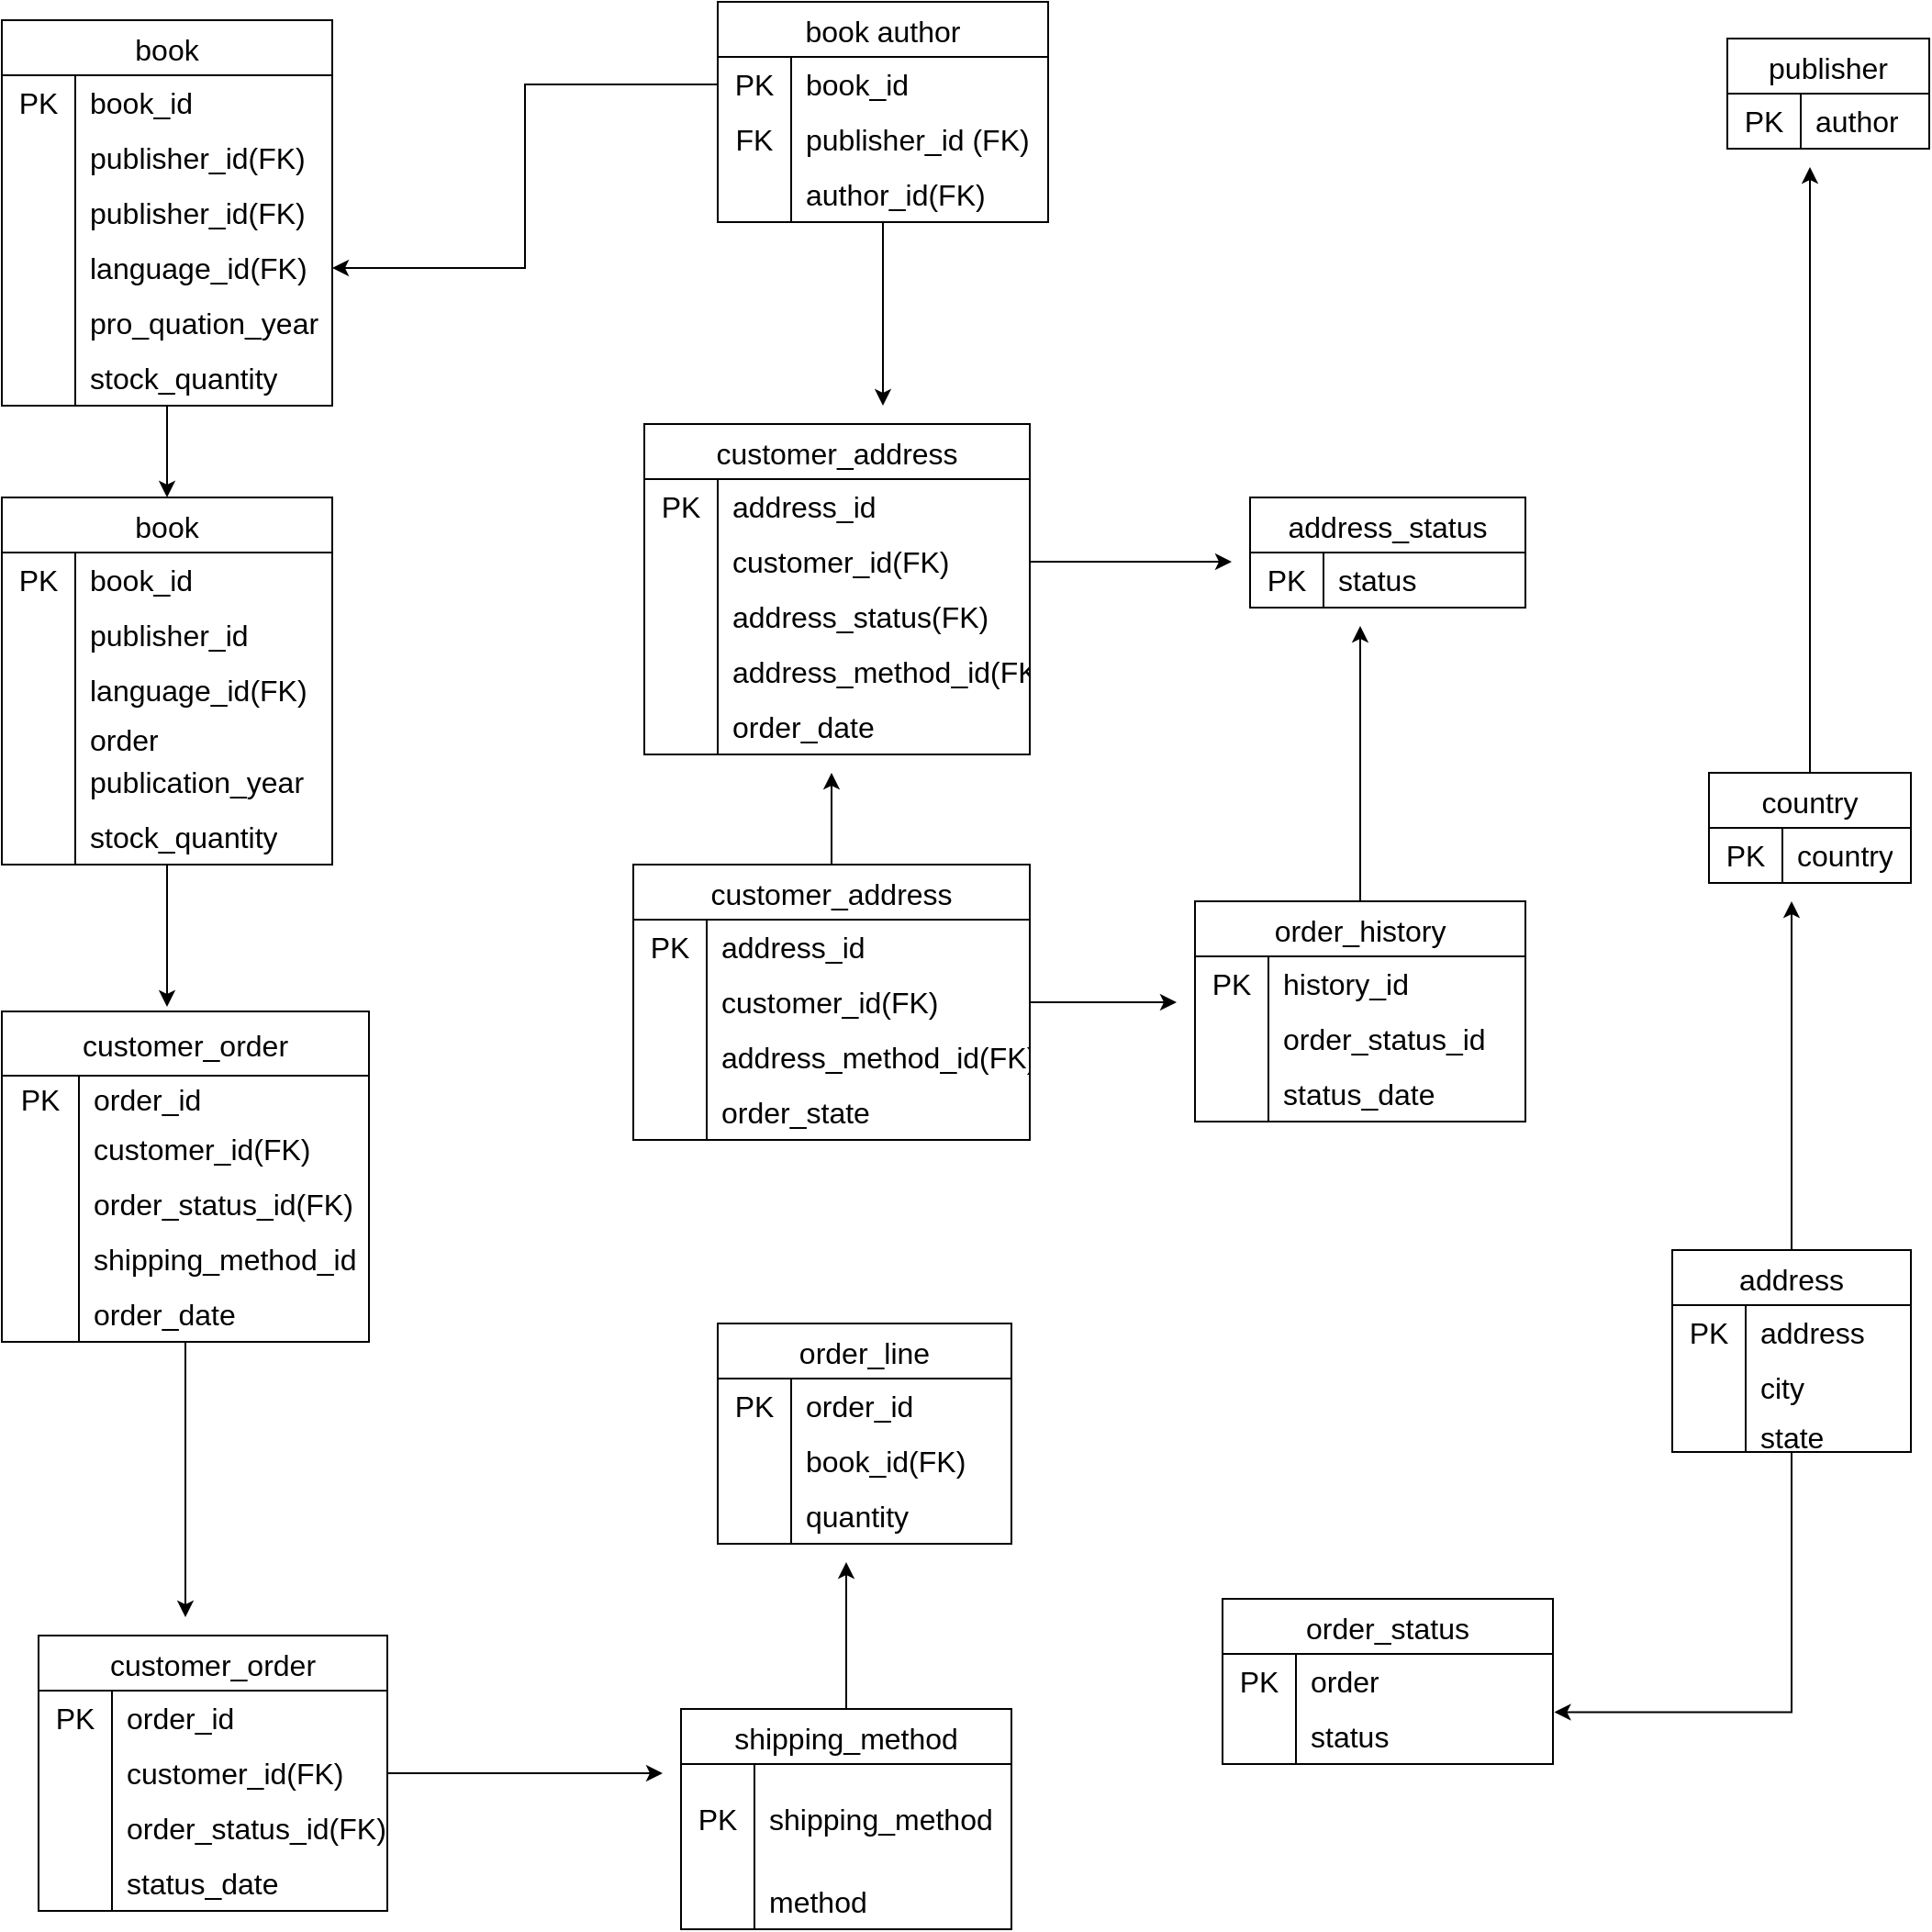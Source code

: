 <mxfile version="26.2.2">
  <diagram name="Page-1" id="NkbBlJDK5g0JmXV036W_">
    <mxGraphModel dx="2040" dy="1384" grid="1" gridSize="10" guides="1" tooltips="1" connect="1" arrows="1" fold="1" page="1" pageScale="1" pageWidth="1169" pageHeight="1654" math="0" shadow="0">
      <root>
        <mxCell id="0" />
        <mxCell id="1" parent="0" />
        <mxCell id="Bh-nNQgD8-WCzJ472s2X-257" style="edgeStyle=orthogonalEdgeStyle;rounded=0;orthogonalLoop=1;jettySize=auto;html=1;" edge="1" parent="1" source="Bh-nNQgD8-WCzJ472s2X-11">
          <mxGeometry relative="1" as="geometry">
            <mxPoint x="995" y="100" as="targetPoint" />
          </mxGeometry>
        </mxCell>
        <mxCell id="Bh-nNQgD8-WCzJ472s2X-11" value="country" style="shape=table;startSize=30;container=1;collapsible=0;childLayout=tableLayout;fixedRows=1;rowLines=0;fontStyle=0;strokeColor=default;fontSize=16;" vertex="1" parent="1">
          <mxGeometry x="940" y="430" width="110" height="60" as="geometry" />
        </mxCell>
        <mxCell id="Bh-nNQgD8-WCzJ472s2X-12" value="" style="shape=tableRow;horizontal=0;startSize=0;swimlaneHead=0;swimlaneBody=0;top=0;left=0;bottom=0;right=0;collapsible=0;dropTarget=0;fillColor=none;points=[[0,0.5],[1,0.5]];portConstraint=eastwest;strokeColor=inherit;fontSize=16;" vertex="1" parent="Bh-nNQgD8-WCzJ472s2X-11">
          <mxGeometry y="30" width="110" height="30" as="geometry" />
        </mxCell>
        <mxCell id="Bh-nNQgD8-WCzJ472s2X-13" value="PK" style="shape=partialRectangle;html=1;whiteSpace=wrap;connectable=0;fillColor=none;top=0;left=0;bottom=0;right=0;overflow=hidden;pointerEvents=1;strokeColor=inherit;fontSize=16;" vertex="1" parent="Bh-nNQgD8-WCzJ472s2X-12">
          <mxGeometry width="40" height="30" as="geometry">
            <mxRectangle width="40" height="30" as="alternateBounds" />
          </mxGeometry>
        </mxCell>
        <mxCell id="Bh-nNQgD8-WCzJ472s2X-14" value="country" style="shape=partialRectangle;html=1;whiteSpace=wrap;connectable=0;fillColor=none;top=0;left=0;bottom=0;right=0;align=left;spacingLeft=6;overflow=hidden;strokeColor=inherit;fontSize=16;" vertex="1" parent="Bh-nNQgD8-WCzJ472s2X-12">
          <mxGeometry x="40" width="70" height="30" as="geometry">
            <mxRectangle width="70" height="30" as="alternateBounds" />
          </mxGeometry>
        </mxCell>
        <mxCell id="Bh-nNQgD8-WCzJ472s2X-256" style="edgeStyle=orthogonalEdgeStyle;rounded=0;orthogonalLoop=1;jettySize=auto;html=1;" edge="1" parent="1" source="Bh-nNQgD8-WCzJ472s2X-21">
          <mxGeometry relative="1" as="geometry">
            <mxPoint x="985" y="500" as="targetPoint" />
          </mxGeometry>
        </mxCell>
        <mxCell id="Bh-nNQgD8-WCzJ472s2X-21" value="address" style="shape=table;startSize=30;container=1;collapsible=0;childLayout=tableLayout;fixedRows=1;rowLines=0;fontStyle=0;strokeColor=default;fontSize=16;" vertex="1" parent="1">
          <mxGeometry x="920" y="690" width="130" height="110" as="geometry" />
        </mxCell>
        <mxCell id="Bh-nNQgD8-WCzJ472s2X-22" value="" style="shape=tableRow;horizontal=0;startSize=0;swimlaneHead=0;swimlaneBody=0;top=0;left=0;bottom=0;right=0;collapsible=0;dropTarget=0;fillColor=none;points=[[0,0.5],[1,0.5]];portConstraint=eastwest;strokeColor=inherit;fontSize=16;" vertex="1" parent="Bh-nNQgD8-WCzJ472s2X-21">
          <mxGeometry y="30" width="130" height="30" as="geometry" />
        </mxCell>
        <mxCell id="Bh-nNQgD8-WCzJ472s2X-23" value="PK" style="shape=partialRectangle;html=1;whiteSpace=wrap;connectable=0;fillColor=none;top=0;left=0;bottom=0;right=0;overflow=hidden;pointerEvents=1;strokeColor=inherit;fontSize=16;" vertex="1" parent="Bh-nNQgD8-WCzJ472s2X-22">
          <mxGeometry width="40" height="30" as="geometry">
            <mxRectangle width="40" height="30" as="alternateBounds" />
          </mxGeometry>
        </mxCell>
        <mxCell id="Bh-nNQgD8-WCzJ472s2X-24" value="address" style="shape=partialRectangle;html=1;whiteSpace=wrap;connectable=0;fillColor=none;top=0;left=0;bottom=0;right=0;align=left;spacingLeft=6;overflow=hidden;strokeColor=inherit;fontSize=16;" vertex="1" parent="Bh-nNQgD8-WCzJ472s2X-22">
          <mxGeometry x="40" width="90" height="30" as="geometry">
            <mxRectangle width="90" height="30" as="alternateBounds" />
          </mxGeometry>
        </mxCell>
        <mxCell id="Bh-nNQgD8-WCzJ472s2X-25" value="" style="shape=tableRow;horizontal=0;startSize=0;swimlaneHead=0;swimlaneBody=0;top=0;left=0;bottom=0;right=0;collapsible=0;dropTarget=0;fillColor=none;points=[[0,0.5],[1,0.5]];portConstraint=eastwest;strokeColor=inherit;fontSize=16;" vertex="1" parent="Bh-nNQgD8-WCzJ472s2X-21">
          <mxGeometry y="60" width="130" height="30" as="geometry" />
        </mxCell>
        <mxCell id="Bh-nNQgD8-WCzJ472s2X-26" value="" style="shape=partialRectangle;html=1;whiteSpace=wrap;connectable=0;fillColor=none;top=0;left=0;bottom=0;right=0;overflow=hidden;strokeColor=inherit;fontSize=16;" vertex="1" parent="Bh-nNQgD8-WCzJ472s2X-25">
          <mxGeometry width="40" height="30" as="geometry">
            <mxRectangle width="40" height="30" as="alternateBounds" />
          </mxGeometry>
        </mxCell>
        <mxCell id="Bh-nNQgD8-WCzJ472s2X-27" value="city" style="shape=partialRectangle;html=1;whiteSpace=wrap;connectable=0;fillColor=none;top=0;left=0;bottom=0;right=0;align=left;spacingLeft=6;overflow=hidden;strokeColor=inherit;fontSize=16;" vertex="1" parent="Bh-nNQgD8-WCzJ472s2X-25">
          <mxGeometry x="40" width="90" height="30" as="geometry">
            <mxRectangle width="90" height="30" as="alternateBounds" />
          </mxGeometry>
        </mxCell>
        <mxCell id="Bh-nNQgD8-WCzJ472s2X-28" value="" style="shape=tableRow;horizontal=0;startSize=0;swimlaneHead=0;swimlaneBody=0;top=0;left=0;bottom=0;right=0;collapsible=0;dropTarget=0;fillColor=none;points=[[0,0.5],[1,0.5]];portConstraint=eastwest;strokeColor=inherit;fontSize=16;" vertex="1" parent="Bh-nNQgD8-WCzJ472s2X-21">
          <mxGeometry y="90" width="130" height="20" as="geometry" />
        </mxCell>
        <mxCell id="Bh-nNQgD8-WCzJ472s2X-29" value="" style="shape=partialRectangle;html=1;whiteSpace=wrap;connectable=0;fillColor=none;top=0;left=0;bottom=0;right=0;overflow=hidden;strokeColor=inherit;fontSize=16;" vertex="1" parent="Bh-nNQgD8-WCzJ472s2X-28">
          <mxGeometry width="40" height="20" as="geometry">
            <mxRectangle width="40" height="20" as="alternateBounds" />
          </mxGeometry>
        </mxCell>
        <mxCell id="Bh-nNQgD8-WCzJ472s2X-30" value="state" style="shape=partialRectangle;html=1;whiteSpace=wrap;connectable=0;fillColor=none;top=0;left=0;bottom=0;right=0;align=left;spacingLeft=6;overflow=hidden;strokeColor=inherit;fontSize=16;" vertex="1" parent="Bh-nNQgD8-WCzJ472s2X-28">
          <mxGeometry x="40" width="90" height="20" as="geometry">
            <mxRectangle width="90" height="20" as="alternateBounds" />
          </mxGeometry>
        </mxCell>
        <mxCell id="Bh-nNQgD8-WCzJ472s2X-31" value="address_status" style="shape=table;startSize=30;container=1;collapsible=0;childLayout=tableLayout;fixedRows=1;rowLines=0;fontStyle=0;strokeColor=default;fontSize=16;" vertex="1" parent="1">
          <mxGeometry x="690" y="280" width="150" height="60" as="geometry" />
        </mxCell>
        <mxCell id="Bh-nNQgD8-WCzJ472s2X-32" value="" style="shape=tableRow;horizontal=0;startSize=0;swimlaneHead=0;swimlaneBody=0;top=0;left=0;bottom=0;right=0;collapsible=0;dropTarget=0;fillColor=none;points=[[0,0.5],[1,0.5]];portConstraint=eastwest;strokeColor=inherit;fontSize=16;" vertex="1" parent="Bh-nNQgD8-WCzJ472s2X-31">
          <mxGeometry y="30" width="150" height="30" as="geometry" />
        </mxCell>
        <mxCell id="Bh-nNQgD8-WCzJ472s2X-33" value="PK" style="shape=partialRectangle;html=1;whiteSpace=wrap;connectable=0;fillColor=none;top=0;left=0;bottom=0;right=0;overflow=hidden;pointerEvents=1;strokeColor=inherit;fontSize=16;" vertex="1" parent="Bh-nNQgD8-WCzJ472s2X-32">
          <mxGeometry width="40" height="30" as="geometry">
            <mxRectangle width="40" height="30" as="alternateBounds" />
          </mxGeometry>
        </mxCell>
        <mxCell id="Bh-nNQgD8-WCzJ472s2X-34" value="status" style="shape=partialRectangle;html=1;whiteSpace=wrap;connectable=0;fillColor=none;top=0;left=0;bottom=0;right=0;align=left;spacingLeft=6;overflow=hidden;strokeColor=inherit;fontSize=16;" vertex="1" parent="Bh-nNQgD8-WCzJ472s2X-32">
          <mxGeometry x="40" width="110" height="30" as="geometry">
            <mxRectangle width="110" height="30" as="alternateBounds" />
          </mxGeometry>
        </mxCell>
        <mxCell id="Bh-nNQgD8-WCzJ472s2X-258" style="edgeStyle=orthogonalEdgeStyle;rounded=0;orthogonalLoop=1;jettySize=auto;html=1;" edge="1" parent="1" source="Bh-nNQgD8-WCzJ472s2X-41">
          <mxGeometry relative="1" as="geometry">
            <mxPoint x="750" y="350" as="targetPoint" />
          </mxGeometry>
        </mxCell>
        <mxCell id="Bh-nNQgD8-WCzJ472s2X-41" value="order_history" style="shape=table;startSize=30;container=1;collapsible=0;childLayout=tableLayout;fixedRows=1;rowLines=0;fontStyle=0;strokeColor=default;fontSize=16;" vertex="1" parent="1">
          <mxGeometry x="660" y="500" width="180" height="120" as="geometry" />
        </mxCell>
        <mxCell id="Bh-nNQgD8-WCzJ472s2X-42" value="" style="shape=tableRow;horizontal=0;startSize=0;swimlaneHead=0;swimlaneBody=0;top=0;left=0;bottom=0;right=0;collapsible=0;dropTarget=0;fillColor=none;points=[[0,0.5],[1,0.5]];portConstraint=eastwest;strokeColor=inherit;fontSize=16;" vertex="1" parent="Bh-nNQgD8-WCzJ472s2X-41">
          <mxGeometry y="30" width="180" height="30" as="geometry" />
        </mxCell>
        <mxCell id="Bh-nNQgD8-WCzJ472s2X-43" value="PK" style="shape=partialRectangle;html=1;whiteSpace=wrap;connectable=0;fillColor=none;top=0;left=0;bottom=0;right=0;overflow=hidden;pointerEvents=1;strokeColor=inherit;fontSize=16;" vertex="1" parent="Bh-nNQgD8-WCzJ472s2X-42">
          <mxGeometry width="40" height="30" as="geometry">
            <mxRectangle width="40" height="30" as="alternateBounds" />
          </mxGeometry>
        </mxCell>
        <mxCell id="Bh-nNQgD8-WCzJ472s2X-44" value="history_id" style="shape=partialRectangle;html=1;whiteSpace=wrap;connectable=0;fillColor=none;top=0;left=0;bottom=0;right=0;align=left;spacingLeft=6;overflow=hidden;strokeColor=inherit;fontSize=16;" vertex="1" parent="Bh-nNQgD8-WCzJ472s2X-42">
          <mxGeometry x="40" width="140" height="30" as="geometry">
            <mxRectangle width="140" height="30" as="alternateBounds" />
          </mxGeometry>
        </mxCell>
        <mxCell id="Bh-nNQgD8-WCzJ472s2X-45" value="" style="shape=tableRow;horizontal=0;startSize=0;swimlaneHead=0;swimlaneBody=0;top=0;left=0;bottom=0;right=0;collapsible=0;dropTarget=0;fillColor=none;points=[[0,0.5],[1,0.5]];portConstraint=eastwest;strokeColor=inherit;fontSize=16;" vertex="1" parent="Bh-nNQgD8-WCzJ472s2X-41">
          <mxGeometry y="60" width="180" height="30" as="geometry" />
        </mxCell>
        <mxCell id="Bh-nNQgD8-WCzJ472s2X-46" value="" style="shape=partialRectangle;html=1;whiteSpace=wrap;connectable=0;fillColor=none;top=0;left=0;bottom=0;right=0;overflow=hidden;strokeColor=inherit;fontSize=16;" vertex="1" parent="Bh-nNQgD8-WCzJ472s2X-45">
          <mxGeometry width="40" height="30" as="geometry">
            <mxRectangle width="40" height="30" as="alternateBounds" />
          </mxGeometry>
        </mxCell>
        <mxCell id="Bh-nNQgD8-WCzJ472s2X-47" value="order_status_id" style="shape=partialRectangle;html=1;whiteSpace=wrap;connectable=0;fillColor=none;top=0;left=0;bottom=0;right=0;align=left;spacingLeft=6;overflow=hidden;strokeColor=inherit;fontSize=16;" vertex="1" parent="Bh-nNQgD8-WCzJ472s2X-45">
          <mxGeometry x="40" width="140" height="30" as="geometry">
            <mxRectangle width="140" height="30" as="alternateBounds" />
          </mxGeometry>
        </mxCell>
        <mxCell id="Bh-nNQgD8-WCzJ472s2X-48" value="" style="shape=tableRow;horizontal=0;startSize=0;swimlaneHead=0;swimlaneBody=0;top=0;left=0;bottom=0;right=0;collapsible=0;dropTarget=0;fillColor=none;points=[[0,0.5],[1,0.5]];portConstraint=eastwest;strokeColor=inherit;fontSize=16;" vertex="1" parent="Bh-nNQgD8-WCzJ472s2X-41">
          <mxGeometry y="90" width="180" height="30" as="geometry" />
        </mxCell>
        <mxCell id="Bh-nNQgD8-WCzJ472s2X-49" value="" style="shape=partialRectangle;html=1;whiteSpace=wrap;connectable=0;fillColor=none;top=0;left=0;bottom=0;right=0;overflow=hidden;strokeColor=inherit;fontSize=16;" vertex="1" parent="Bh-nNQgD8-WCzJ472s2X-48">
          <mxGeometry width="40" height="30" as="geometry">
            <mxRectangle width="40" height="30" as="alternateBounds" />
          </mxGeometry>
        </mxCell>
        <mxCell id="Bh-nNQgD8-WCzJ472s2X-50" value="status_date" style="shape=partialRectangle;html=1;whiteSpace=wrap;connectable=0;fillColor=none;top=0;left=0;bottom=0;right=0;align=left;spacingLeft=6;overflow=hidden;strokeColor=inherit;fontSize=16;" vertex="1" parent="Bh-nNQgD8-WCzJ472s2X-48">
          <mxGeometry x="40" width="140" height="30" as="geometry">
            <mxRectangle width="140" height="30" as="alternateBounds" />
          </mxGeometry>
        </mxCell>
        <mxCell id="Bh-nNQgD8-WCzJ472s2X-259" style="edgeStyle=orthogonalEdgeStyle;rounded=0;orthogonalLoop=1;jettySize=auto;html=1;" edge="1" parent="1" source="Bh-nNQgD8-WCzJ472s2X-61">
          <mxGeometry relative="1" as="geometry">
            <mxPoint x="490" y="230" as="targetPoint" />
          </mxGeometry>
        </mxCell>
        <mxCell id="Bh-nNQgD8-WCzJ472s2X-61" value="book author" style="shape=table;startSize=30;container=1;collapsible=0;childLayout=tableLayout;fixedRows=1;rowLines=0;fontStyle=0;strokeColor=default;fontSize=16;" vertex="1" parent="1">
          <mxGeometry x="400" y="10" width="180" height="120" as="geometry" />
        </mxCell>
        <mxCell id="Bh-nNQgD8-WCzJ472s2X-62" value="" style="shape=tableRow;horizontal=0;startSize=0;swimlaneHead=0;swimlaneBody=0;top=0;left=0;bottom=0;right=0;collapsible=0;dropTarget=0;fillColor=none;points=[[0,0.5],[1,0.5]];portConstraint=eastwest;strokeColor=inherit;fontSize=16;" vertex="1" parent="Bh-nNQgD8-WCzJ472s2X-61">
          <mxGeometry y="30" width="180" height="30" as="geometry" />
        </mxCell>
        <mxCell id="Bh-nNQgD8-WCzJ472s2X-63" value="PK" style="shape=partialRectangle;html=1;whiteSpace=wrap;connectable=0;fillColor=none;top=0;left=0;bottom=0;right=0;overflow=hidden;pointerEvents=1;strokeColor=inherit;fontSize=16;" vertex="1" parent="Bh-nNQgD8-WCzJ472s2X-62">
          <mxGeometry width="40" height="30" as="geometry">
            <mxRectangle width="40" height="30" as="alternateBounds" />
          </mxGeometry>
        </mxCell>
        <mxCell id="Bh-nNQgD8-WCzJ472s2X-64" value="book_id" style="shape=partialRectangle;html=1;whiteSpace=wrap;connectable=0;fillColor=none;top=0;left=0;bottom=0;right=0;align=left;spacingLeft=6;overflow=hidden;strokeColor=inherit;fontSize=16;" vertex="1" parent="Bh-nNQgD8-WCzJ472s2X-62">
          <mxGeometry x="40" width="140" height="30" as="geometry">
            <mxRectangle width="140" height="30" as="alternateBounds" />
          </mxGeometry>
        </mxCell>
        <mxCell id="Bh-nNQgD8-WCzJ472s2X-65" value="" style="shape=tableRow;horizontal=0;startSize=0;swimlaneHead=0;swimlaneBody=0;top=0;left=0;bottom=0;right=0;collapsible=0;dropTarget=0;fillColor=none;points=[[0,0.5],[1,0.5]];portConstraint=eastwest;strokeColor=inherit;fontSize=16;" vertex="1" parent="Bh-nNQgD8-WCzJ472s2X-61">
          <mxGeometry y="60" width="180" height="30" as="geometry" />
        </mxCell>
        <mxCell id="Bh-nNQgD8-WCzJ472s2X-66" value="FK" style="shape=partialRectangle;html=1;whiteSpace=wrap;connectable=0;fillColor=none;top=0;left=0;bottom=0;right=0;overflow=hidden;strokeColor=inherit;fontSize=16;" vertex="1" parent="Bh-nNQgD8-WCzJ472s2X-65">
          <mxGeometry width="40" height="30" as="geometry">
            <mxRectangle width="40" height="30" as="alternateBounds" />
          </mxGeometry>
        </mxCell>
        <mxCell id="Bh-nNQgD8-WCzJ472s2X-67" value="publisher_id (FK)" style="shape=partialRectangle;html=1;whiteSpace=wrap;connectable=0;fillColor=none;top=0;left=0;bottom=0;right=0;align=left;spacingLeft=6;overflow=hidden;strokeColor=inherit;fontSize=16;" vertex="1" parent="Bh-nNQgD8-WCzJ472s2X-65">
          <mxGeometry x="40" width="140" height="30" as="geometry">
            <mxRectangle width="140" height="30" as="alternateBounds" />
          </mxGeometry>
        </mxCell>
        <mxCell id="Bh-nNQgD8-WCzJ472s2X-68" value="" style="shape=tableRow;horizontal=0;startSize=0;swimlaneHead=0;swimlaneBody=0;top=0;left=0;bottom=0;right=0;collapsible=0;dropTarget=0;fillColor=none;points=[[0,0.5],[1,0.5]];portConstraint=eastwest;strokeColor=inherit;fontSize=16;" vertex="1" parent="Bh-nNQgD8-WCzJ472s2X-61">
          <mxGeometry y="90" width="180" height="30" as="geometry" />
        </mxCell>
        <mxCell id="Bh-nNQgD8-WCzJ472s2X-69" value="" style="shape=partialRectangle;html=1;whiteSpace=wrap;connectable=0;fillColor=none;top=0;left=0;bottom=0;right=0;overflow=hidden;strokeColor=inherit;fontSize=16;" vertex="1" parent="Bh-nNQgD8-WCzJ472s2X-68">
          <mxGeometry width="40" height="30" as="geometry">
            <mxRectangle width="40" height="30" as="alternateBounds" />
          </mxGeometry>
        </mxCell>
        <mxCell id="Bh-nNQgD8-WCzJ472s2X-70" value="author_id(FK)" style="shape=partialRectangle;html=1;whiteSpace=wrap;connectable=0;fillColor=none;top=0;left=0;bottom=0;right=0;align=left;spacingLeft=6;overflow=hidden;strokeColor=inherit;fontSize=16;" vertex="1" parent="Bh-nNQgD8-WCzJ472s2X-68">
          <mxGeometry x="40" width="140" height="30" as="geometry">
            <mxRectangle width="140" height="30" as="alternateBounds" />
          </mxGeometry>
        </mxCell>
        <mxCell id="Bh-nNQgD8-WCzJ472s2X-71" value="customer_address" style="shape=table;startSize=30;container=1;collapsible=0;childLayout=tableLayout;fixedRows=1;rowLines=0;fontStyle=0;strokeColor=default;fontSize=16;" vertex="1" parent="1">
          <mxGeometry x="360" y="240" width="210" height="180" as="geometry" />
        </mxCell>
        <mxCell id="Bh-nNQgD8-WCzJ472s2X-72" value="" style="shape=tableRow;horizontal=0;startSize=0;swimlaneHead=0;swimlaneBody=0;top=0;left=0;bottom=0;right=0;collapsible=0;dropTarget=0;fillColor=none;points=[[0,0.5],[1,0.5]];portConstraint=eastwest;strokeColor=inherit;fontSize=16;" vertex="1" parent="Bh-nNQgD8-WCzJ472s2X-71">
          <mxGeometry y="30" width="210" height="30" as="geometry" />
        </mxCell>
        <mxCell id="Bh-nNQgD8-WCzJ472s2X-73" value="PK" style="shape=partialRectangle;html=1;whiteSpace=wrap;connectable=0;fillColor=none;top=0;left=0;bottom=0;right=0;overflow=hidden;pointerEvents=1;strokeColor=inherit;fontSize=16;" vertex="1" parent="Bh-nNQgD8-WCzJ472s2X-72">
          <mxGeometry width="40" height="30" as="geometry">
            <mxRectangle width="40" height="30" as="alternateBounds" />
          </mxGeometry>
        </mxCell>
        <mxCell id="Bh-nNQgD8-WCzJ472s2X-74" value="address_id" style="shape=partialRectangle;html=1;whiteSpace=wrap;connectable=0;fillColor=none;top=0;left=0;bottom=0;right=0;align=left;spacingLeft=6;overflow=hidden;strokeColor=inherit;fontSize=16;" vertex="1" parent="Bh-nNQgD8-WCzJ472s2X-72">
          <mxGeometry x="40" width="170" height="30" as="geometry">
            <mxRectangle width="170" height="30" as="alternateBounds" />
          </mxGeometry>
        </mxCell>
        <mxCell id="Bh-nNQgD8-WCzJ472s2X-75" value="" style="shape=tableRow;horizontal=0;startSize=0;swimlaneHead=0;swimlaneBody=0;top=0;left=0;bottom=0;right=0;collapsible=0;dropTarget=0;fillColor=none;points=[[0,0.5],[1,0.5]];portConstraint=eastwest;strokeColor=inherit;fontSize=16;" vertex="1" parent="Bh-nNQgD8-WCzJ472s2X-71">
          <mxGeometry y="60" width="210" height="30" as="geometry" />
        </mxCell>
        <mxCell id="Bh-nNQgD8-WCzJ472s2X-76" value="" style="shape=partialRectangle;html=1;whiteSpace=wrap;connectable=0;fillColor=none;top=0;left=0;bottom=0;right=0;overflow=hidden;strokeColor=inherit;fontSize=16;" vertex="1" parent="Bh-nNQgD8-WCzJ472s2X-75">
          <mxGeometry width="40" height="30" as="geometry">
            <mxRectangle width="40" height="30" as="alternateBounds" />
          </mxGeometry>
        </mxCell>
        <mxCell id="Bh-nNQgD8-WCzJ472s2X-77" value="customer_id(FK)" style="shape=partialRectangle;html=1;whiteSpace=wrap;connectable=0;fillColor=none;top=0;left=0;bottom=0;right=0;align=left;spacingLeft=6;overflow=hidden;strokeColor=inherit;fontSize=16;" vertex="1" parent="Bh-nNQgD8-WCzJ472s2X-75">
          <mxGeometry x="40" width="170" height="30" as="geometry">
            <mxRectangle width="170" height="30" as="alternateBounds" />
          </mxGeometry>
        </mxCell>
        <mxCell id="Bh-nNQgD8-WCzJ472s2X-78" value="" style="shape=tableRow;horizontal=0;startSize=0;swimlaneHead=0;swimlaneBody=0;top=0;left=0;bottom=0;right=0;collapsible=0;dropTarget=0;fillColor=none;points=[[0,0.5],[1,0.5]];portConstraint=eastwest;strokeColor=inherit;fontSize=16;" vertex="1" parent="Bh-nNQgD8-WCzJ472s2X-71">
          <mxGeometry y="90" width="210" height="30" as="geometry" />
        </mxCell>
        <mxCell id="Bh-nNQgD8-WCzJ472s2X-79" value="" style="shape=partialRectangle;html=1;whiteSpace=wrap;connectable=0;fillColor=none;top=0;left=0;bottom=0;right=0;overflow=hidden;strokeColor=inherit;fontSize=16;" vertex="1" parent="Bh-nNQgD8-WCzJ472s2X-78">
          <mxGeometry width="40" height="30" as="geometry">
            <mxRectangle width="40" height="30" as="alternateBounds" />
          </mxGeometry>
        </mxCell>
        <mxCell id="Bh-nNQgD8-WCzJ472s2X-80" value="address_status(FK)" style="shape=partialRectangle;html=1;whiteSpace=wrap;connectable=0;fillColor=none;top=0;left=0;bottom=0;right=0;align=left;spacingLeft=6;overflow=hidden;strokeColor=inherit;fontSize=16;" vertex="1" parent="Bh-nNQgD8-WCzJ472s2X-78">
          <mxGeometry x="40" width="170" height="30" as="geometry">
            <mxRectangle width="170" height="30" as="alternateBounds" />
          </mxGeometry>
        </mxCell>
        <mxCell id="Bh-nNQgD8-WCzJ472s2X-197" style="shape=tableRow;horizontal=0;startSize=0;swimlaneHead=0;swimlaneBody=0;top=0;left=0;bottom=0;right=0;collapsible=0;dropTarget=0;fillColor=none;points=[[0,0.5],[1,0.5]];portConstraint=eastwest;strokeColor=inherit;fontSize=16;" vertex="1" parent="Bh-nNQgD8-WCzJ472s2X-71">
          <mxGeometry y="120" width="210" height="30" as="geometry" />
        </mxCell>
        <mxCell id="Bh-nNQgD8-WCzJ472s2X-198" style="shape=partialRectangle;html=1;whiteSpace=wrap;connectable=0;fillColor=none;top=0;left=0;bottom=0;right=0;overflow=hidden;strokeColor=inherit;fontSize=16;" vertex="1" parent="Bh-nNQgD8-WCzJ472s2X-197">
          <mxGeometry width="40" height="30" as="geometry">
            <mxRectangle width="40" height="30" as="alternateBounds" />
          </mxGeometry>
        </mxCell>
        <mxCell id="Bh-nNQgD8-WCzJ472s2X-199" value="address_method_id(FK)" style="shape=partialRectangle;html=1;whiteSpace=wrap;connectable=0;fillColor=none;top=0;left=0;bottom=0;right=0;align=left;spacingLeft=6;overflow=hidden;strokeColor=inherit;fontSize=16;" vertex="1" parent="Bh-nNQgD8-WCzJ472s2X-197">
          <mxGeometry x="40" width="170" height="30" as="geometry">
            <mxRectangle width="170" height="30" as="alternateBounds" />
          </mxGeometry>
        </mxCell>
        <mxCell id="Bh-nNQgD8-WCzJ472s2X-194" style="shape=tableRow;horizontal=0;startSize=0;swimlaneHead=0;swimlaneBody=0;top=0;left=0;bottom=0;right=0;collapsible=0;dropTarget=0;fillColor=none;points=[[0,0.5],[1,0.5]];portConstraint=eastwest;strokeColor=inherit;fontSize=16;" vertex="1" parent="Bh-nNQgD8-WCzJ472s2X-71">
          <mxGeometry y="150" width="210" height="30" as="geometry" />
        </mxCell>
        <mxCell id="Bh-nNQgD8-WCzJ472s2X-195" style="shape=partialRectangle;html=1;whiteSpace=wrap;connectable=0;fillColor=none;top=0;left=0;bottom=0;right=0;overflow=hidden;strokeColor=inherit;fontSize=16;" vertex="1" parent="Bh-nNQgD8-WCzJ472s2X-194">
          <mxGeometry width="40" height="30" as="geometry">
            <mxRectangle width="40" height="30" as="alternateBounds" />
          </mxGeometry>
        </mxCell>
        <mxCell id="Bh-nNQgD8-WCzJ472s2X-196" value="order_date" style="shape=partialRectangle;html=1;whiteSpace=wrap;connectable=0;fillColor=none;top=0;left=0;bottom=0;right=0;align=left;spacingLeft=6;overflow=hidden;strokeColor=inherit;fontSize=16;" vertex="1" parent="Bh-nNQgD8-WCzJ472s2X-194">
          <mxGeometry x="40" width="170" height="30" as="geometry">
            <mxRectangle width="170" height="30" as="alternateBounds" />
          </mxGeometry>
        </mxCell>
        <mxCell id="Bh-nNQgD8-WCzJ472s2X-260" style="edgeStyle=orthogonalEdgeStyle;rounded=0;orthogonalLoop=1;jettySize=auto;html=1;" edge="1" parent="1" source="Bh-nNQgD8-WCzJ472s2X-81">
          <mxGeometry relative="1" as="geometry">
            <mxPoint x="462" y="430" as="targetPoint" />
          </mxGeometry>
        </mxCell>
        <mxCell id="Bh-nNQgD8-WCzJ472s2X-267" style="edgeStyle=orthogonalEdgeStyle;rounded=0;orthogonalLoop=1;jettySize=auto;html=1;" edge="1" parent="1" source="Bh-nNQgD8-WCzJ472s2X-81">
          <mxGeometry relative="1" as="geometry">
            <mxPoint x="650" y="555" as="targetPoint" />
          </mxGeometry>
        </mxCell>
        <mxCell id="Bh-nNQgD8-WCzJ472s2X-81" value="customer_address" style="shape=table;startSize=30;container=1;collapsible=0;childLayout=tableLayout;fixedRows=1;rowLines=0;fontStyle=0;strokeColor=default;fontSize=16;" vertex="1" parent="1">
          <mxGeometry x="354" y="480" width="216" height="150" as="geometry" />
        </mxCell>
        <mxCell id="Bh-nNQgD8-WCzJ472s2X-82" value="" style="shape=tableRow;horizontal=0;startSize=0;swimlaneHead=0;swimlaneBody=0;top=0;left=0;bottom=0;right=0;collapsible=0;dropTarget=0;fillColor=none;points=[[0,0.5],[1,0.5]];portConstraint=eastwest;strokeColor=inherit;fontSize=16;" vertex="1" parent="Bh-nNQgD8-WCzJ472s2X-81">
          <mxGeometry y="30" width="216" height="30" as="geometry" />
        </mxCell>
        <mxCell id="Bh-nNQgD8-WCzJ472s2X-83" value="PK" style="shape=partialRectangle;html=1;whiteSpace=wrap;connectable=0;fillColor=none;top=0;left=0;bottom=0;right=0;overflow=hidden;pointerEvents=1;strokeColor=inherit;fontSize=16;" vertex="1" parent="Bh-nNQgD8-WCzJ472s2X-82">
          <mxGeometry width="40" height="30" as="geometry">
            <mxRectangle width="40" height="30" as="alternateBounds" />
          </mxGeometry>
        </mxCell>
        <mxCell id="Bh-nNQgD8-WCzJ472s2X-84" value="address_id" style="shape=partialRectangle;html=1;whiteSpace=wrap;connectable=0;fillColor=none;top=0;left=0;bottom=0;right=0;align=left;spacingLeft=6;overflow=hidden;strokeColor=inherit;fontSize=16;" vertex="1" parent="Bh-nNQgD8-WCzJ472s2X-82">
          <mxGeometry x="40" width="176" height="30" as="geometry">
            <mxRectangle width="176" height="30" as="alternateBounds" />
          </mxGeometry>
        </mxCell>
        <mxCell id="Bh-nNQgD8-WCzJ472s2X-85" value="" style="shape=tableRow;horizontal=0;startSize=0;swimlaneHead=0;swimlaneBody=0;top=0;left=0;bottom=0;right=0;collapsible=0;dropTarget=0;fillColor=none;points=[[0,0.5],[1,0.5]];portConstraint=eastwest;strokeColor=inherit;fontSize=16;" vertex="1" parent="Bh-nNQgD8-WCzJ472s2X-81">
          <mxGeometry y="60" width="216" height="30" as="geometry" />
        </mxCell>
        <mxCell id="Bh-nNQgD8-WCzJ472s2X-86" value="" style="shape=partialRectangle;html=1;whiteSpace=wrap;connectable=0;fillColor=none;top=0;left=0;bottom=0;right=0;overflow=hidden;strokeColor=inherit;fontSize=16;" vertex="1" parent="Bh-nNQgD8-WCzJ472s2X-85">
          <mxGeometry width="40" height="30" as="geometry">
            <mxRectangle width="40" height="30" as="alternateBounds" />
          </mxGeometry>
        </mxCell>
        <mxCell id="Bh-nNQgD8-WCzJ472s2X-87" value="customer_id(FK)" style="shape=partialRectangle;html=1;whiteSpace=wrap;connectable=0;fillColor=none;top=0;left=0;bottom=0;right=0;align=left;spacingLeft=6;overflow=hidden;strokeColor=inherit;fontSize=16;" vertex="1" parent="Bh-nNQgD8-WCzJ472s2X-85">
          <mxGeometry x="40" width="176" height="30" as="geometry">
            <mxRectangle width="176" height="30" as="alternateBounds" />
          </mxGeometry>
        </mxCell>
        <mxCell id="Bh-nNQgD8-WCzJ472s2X-88" value="" style="shape=tableRow;horizontal=0;startSize=0;swimlaneHead=0;swimlaneBody=0;top=0;left=0;bottom=0;right=0;collapsible=0;dropTarget=0;fillColor=none;points=[[0,0.5],[1,0.5]];portConstraint=eastwest;strokeColor=inherit;fontSize=16;" vertex="1" parent="Bh-nNQgD8-WCzJ472s2X-81">
          <mxGeometry y="90" width="216" height="30" as="geometry" />
        </mxCell>
        <mxCell id="Bh-nNQgD8-WCzJ472s2X-89" value="" style="shape=partialRectangle;html=1;whiteSpace=wrap;connectable=0;fillColor=none;top=0;left=0;bottom=0;right=0;overflow=hidden;strokeColor=inherit;fontSize=16;" vertex="1" parent="Bh-nNQgD8-WCzJ472s2X-88">
          <mxGeometry width="40" height="30" as="geometry">
            <mxRectangle width="40" height="30" as="alternateBounds" />
          </mxGeometry>
        </mxCell>
        <mxCell id="Bh-nNQgD8-WCzJ472s2X-90" value="address_method_id(FK)" style="shape=partialRectangle;html=1;whiteSpace=wrap;connectable=0;fillColor=none;top=0;left=0;bottom=0;right=0;align=left;spacingLeft=6;overflow=hidden;strokeColor=inherit;fontSize=16;" vertex="1" parent="Bh-nNQgD8-WCzJ472s2X-88">
          <mxGeometry x="40" width="176" height="30" as="geometry">
            <mxRectangle width="176" height="30" as="alternateBounds" />
          </mxGeometry>
        </mxCell>
        <mxCell id="Bh-nNQgD8-WCzJ472s2X-200" style="shape=tableRow;horizontal=0;startSize=0;swimlaneHead=0;swimlaneBody=0;top=0;left=0;bottom=0;right=0;collapsible=0;dropTarget=0;fillColor=none;points=[[0,0.5],[1,0.5]];portConstraint=eastwest;strokeColor=inherit;fontSize=16;" vertex="1" parent="Bh-nNQgD8-WCzJ472s2X-81">
          <mxGeometry y="120" width="216" height="30" as="geometry" />
        </mxCell>
        <mxCell id="Bh-nNQgD8-WCzJ472s2X-201" style="shape=partialRectangle;html=1;whiteSpace=wrap;connectable=0;fillColor=none;top=0;left=0;bottom=0;right=0;overflow=hidden;strokeColor=inherit;fontSize=16;" vertex="1" parent="Bh-nNQgD8-WCzJ472s2X-200">
          <mxGeometry width="40" height="30" as="geometry">
            <mxRectangle width="40" height="30" as="alternateBounds" />
          </mxGeometry>
        </mxCell>
        <mxCell id="Bh-nNQgD8-WCzJ472s2X-202" value="order_state" style="shape=partialRectangle;html=1;whiteSpace=wrap;connectable=0;fillColor=none;top=0;left=0;bottom=0;right=0;align=left;spacingLeft=6;overflow=hidden;strokeColor=inherit;fontSize=16;" vertex="1" parent="Bh-nNQgD8-WCzJ472s2X-200">
          <mxGeometry x="40" width="176" height="30" as="geometry">
            <mxRectangle width="176" height="30" as="alternateBounds" />
          </mxGeometry>
        </mxCell>
        <mxCell id="Bh-nNQgD8-WCzJ472s2X-91" value="order_line" style="shape=table;startSize=30;container=1;collapsible=0;childLayout=tableLayout;fixedRows=1;rowLines=0;fontStyle=0;strokeColor=default;fontSize=16;" vertex="1" parent="1">
          <mxGeometry x="400" y="730" width="160" height="120" as="geometry" />
        </mxCell>
        <mxCell id="Bh-nNQgD8-WCzJ472s2X-92" value="" style="shape=tableRow;horizontal=0;startSize=0;swimlaneHead=0;swimlaneBody=0;top=0;left=0;bottom=0;right=0;collapsible=0;dropTarget=0;fillColor=none;points=[[0,0.5],[1,0.5]];portConstraint=eastwest;strokeColor=inherit;fontSize=16;" vertex="1" parent="Bh-nNQgD8-WCzJ472s2X-91">
          <mxGeometry y="30" width="160" height="30" as="geometry" />
        </mxCell>
        <mxCell id="Bh-nNQgD8-WCzJ472s2X-93" value="PK" style="shape=partialRectangle;html=1;whiteSpace=wrap;connectable=0;fillColor=none;top=0;left=0;bottom=0;right=0;overflow=hidden;pointerEvents=1;strokeColor=inherit;fontSize=16;" vertex="1" parent="Bh-nNQgD8-WCzJ472s2X-92">
          <mxGeometry width="40" height="30" as="geometry">
            <mxRectangle width="40" height="30" as="alternateBounds" />
          </mxGeometry>
        </mxCell>
        <mxCell id="Bh-nNQgD8-WCzJ472s2X-94" value="order_id" style="shape=partialRectangle;html=1;whiteSpace=wrap;connectable=0;fillColor=none;top=0;left=0;bottom=0;right=0;align=left;spacingLeft=6;overflow=hidden;strokeColor=inherit;fontSize=16;" vertex="1" parent="Bh-nNQgD8-WCzJ472s2X-92">
          <mxGeometry x="40" width="120" height="30" as="geometry">
            <mxRectangle width="120" height="30" as="alternateBounds" />
          </mxGeometry>
        </mxCell>
        <mxCell id="Bh-nNQgD8-WCzJ472s2X-95" value="" style="shape=tableRow;horizontal=0;startSize=0;swimlaneHead=0;swimlaneBody=0;top=0;left=0;bottom=0;right=0;collapsible=0;dropTarget=0;fillColor=none;points=[[0,0.5],[1,0.5]];portConstraint=eastwest;strokeColor=inherit;fontSize=16;" vertex="1" parent="Bh-nNQgD8-WCzJ472s2X-91">
          <mxGeometry y="60" width="160" height="30" as="geometry" />
        </mxCell>
        <mxCell id="Bh-nNQgD8-WCzJ472s2X-96" value="" style="shape=partialRectangle;html=1;whiteSpace=wrap;connectable=0;fillColor=none;top=0;left=0;bottom=0;right=0;overflow=hidden;strokeColor=inherit;fontSize=16;" vertex="1" parent="Bh-nNQgD8-WCzJ472s2X-95">
          <mxGeometry width="40" height="30" as="geometry">
            <mxRectangle width="40" height="30" as="alternateBounds" />
          </mxGeometry>
        </mxCell>
        <mxCell id="Bh-nNQgD8-WCzJ472s2X-97" value="book_id(FK)" style="shape=partialRectangle;html=1;whiteSpace=wrap;connectable=0;fillColor=none;top=0;left=0;bottom=0;right=0;align=left;spacingLeft=6;overflow=hidden;strokeColor=inherit;fontSize=16;" vertex="1" parent="Bh-nNQgD8-WCzJ472s2X-95">
          <mxGeometry x="40" width="120" height="30" as="geometry">
            <mxRectangle width="120" height="30" as="alternateBounds" />
          </mxGeometry>
        </mxCell>
        <mxCell id="Bh-nNQgD8-WCzJ472s2X-98" value="" style="shape=tableRow;horizontal=0;startSize=0;swimlaneHead=0;swimlaneBody=0;top=0;left=0;bottom=0;right=0;collapsible=0;dropTarget=0;fillColor=none;points=[[0,0.5],[1,0.5]];portConstraint=eastwest;strokeColor=inherit;fontSize=16;" vertex="1" parent="Bh-nNQgD8-WCzJ472s2X-91">
          <mxGeometry y="90" width="160" height="30" as="geometry" />
        </mxCell>
        <mxCell id="Bh-nNQgD8-WCzJ472s2X-99" value="" style="shape=partialRectangle;html=1;whiteSpace=wrap;connectable=0;fillColor=none;top=0;left=0;bottom=0;right=0;overflow=hidden;strokeColor=inherit;fontSize=16;" vertex="1" parent="Bh-nNQgD8-WCzJ472s2X-98">
          <mxGeometry width="40" height="30" as="geometry">
            <mxRectangle width="40" height="30" as="alternateBounds" />
          </mxGeometry>
        </mxCell>
        <mxCell id="Bh-nNQgD8-WCzJ472s2X-100" value="quantity" style="shape=partialRectangle;html=1;whiteSpace=wrap;connectable=0;fillColor=none;top=0;left=0;bottom=0;right=0;align=left;spacingLeft=6;overflow=hidden;strokeColor=inherit;fontSize=16;" vertex="1" parent="Bh-nNQgD8-WCzJ472s2X-98">
          <mxGeometry x="40" width="120" height="30" as="geometry">
            <mxRectangle width="120" height="30" as="alternateBounds" />
          </mxGeometry>
        </mxCell>
        <mxCell id="Bh-nNQgD8-WCzJ472s2X-121" value="book" style="shape=table;startSize=30;container=1;collapsible=0;childLayout=tableLayout;fixedRows=1;rowLines=0;fontStyle=0;strokeColor=default;fontSize=16;" vertex="1" parent="1">
          <mxGeometry x="10" y="280" width="180" height="200" as="geometry" />
        </mxCell>
        <mxCell id="Bh-nNQgD8-WCzJ472s2X-122" value="" style="shape=tableRow;horizontal=0;startSize=0;swimlaneHead=0;swimlaneBody=0;top=0;left=0;bottom=0;right=0;collapsible=0;dropTarget=0;fillColor=none;points=[[0,0.5],[1,0.5]];portConstraint=eastwest;strokeColor=inherit;fontSize=16;" vertex="1" parent="Bh-nNQgD8-WCzJ472s2X-121">
          <mxGeometry y="30" width="180" height="30" as="geometry" />
        </mxCell>
        <mxCell id="Bh-nNQgD8-WCzJ472s2X-123" value="PK" style="shape=partialRectangle;html=1;whiteSpace=wrap;connectable=0;fillColor=none;top=0;left=0;bottom=0;right=0;overflow=hidden;pointerEvents=1;strokeColor=inherit;fontSize=16;" vertex="1" parent="Bh-nNQgD8-WCzJ472s2X-122">
          <mxGeometry width="40" height="30" as="geometry">
            <mxRectangle width="40" height="30" as="alternateBounds" />
          </mxGeometry>
        </mxCell>
        <mxCell id="Bh-nNQgD8-WCzJ472s2X-124" value="book_id" style="shape=partialRectangle;html=1;whiteSpace=wrap;connectable=0;fillColor=none;top=0;left=0;bottom=0;right=0;align=left;spacingLeft=6;overflow=hidden;strokeColor=inherit;fontSize=16;" vertex="1" parent="Bh-nNQgD8-WCzJ472s2X-122">
          <mxGeometry x="40" width="140" height="30" as="geometry">
            <mxRectangle width="140" height="30" as="alternateBounds" />
          </mxGeometry>
        </mxCell>
        <mxCell id="Bh-nNQgD8-WCzJ472s2X-219" style="shape=tableRow;horizontal=0;startSize=0;swimlaneHead=0;swimlaneBody=0;top=0;left=0;bottom=0;right=0;collapsible=0;dropTarget=0;fillColor=none;points=[[0,0.5],[1,0.5]];portConstraint=eastwest;strokeColor=inherit;fontSize=16;" vertex="1" parent="Bh-nNQgD8-WCzJ472s2X-121">
          <mxGeometry y="60" width="180" height="30" as="geometry" />
        </mxCell>
        <mxCell id="Bh-nNQgD8-WCzJ472s2X-220" style="shape=partialRectangle;html=1;whiteSpace=wrap;connectable=0;fillColor=none;top=0;left=0;bottom=0;right=0;overflow=hidden;strokeColor=inherit;fontSize=16;" vertex="1" parent="Bh-nNQgD8-WCzJ472s2X-219">
          <mxGeometry width="40" height="30" as="geometry">
            <mxRectangle width="40" height="30" as="alternateBounds" />
          </mxGeometry>
        </mxCell>
        <mxCell id="Bh-nNQgD8-WCzJ472s2X-221" value="publisher_id" style="shape=partialRectangle;html=1;whiteSpace=wrap;connectable=0;fillColor=none;top=0;left=0;bottom=0;right=0;align=left;spacingLeft=6;overflow=hidden;strokeColor=inherit;fontSize=16;" vertex="1" parent="Bh-nNQgD8-WCzJ472s2X-219">
          <mxGeometry x="40" width="140" height="30" as="geometry">
            <mxRectangle width="140" height="30" as="alternateBounds" />
          </mxGeometry>
        </mxCell>
        <mxCell id="Bh-nNQgD8-WCzJ472s2X-128" value="" style="shape=tableRow;horizontal=0;startSize=0;swimlaneHead=0;swimlaneBody=0;top=0;left=0;bottom=0;right=0;collapsible=0;dropTarget=0;fillColor=none;points=[[0,0.5],[1,0.5]];portConstraint=eastwest;strokeColor=inherit;fontSize=16;" vertex="1" parent="Bh-nNQgD8-WCzJ472s2X-121">
          <mxGeometry y="90" width="180" height="30" as="geometry" />
        </mxCell>
        <mxCell id="Bh-nNQgD8-WCzJ472s2X-129" value="" style="shape=partialRectangle;html=1;whiteSpace=wrap;connectable=0;fillColor=none;top=0;left=0;bottom=0;right=0;overflow=hidden;strokeColor=inherit;fontSize=16;" vertex="1" parent="Bh-nNQgD8-WCzJ472s2X-128">
          <mxGeometry width="40" height="30" as="geometry">
            <mxRectangle width="40" height="30" as="alternateBounds" />
          </mxGeometry>
        </mxCell>
        <mxCell id="Bh-nNQgD8-WCzJ472s2X-130" value="language_id(FK)" style="shape=partialRectangle;html=1;whiteSpace=wrap;connectable=0;fillColor=none;top=0;left=0;bottom=0;right=0;align=left;spacingLeft=6;overflow=hidden;strokeColor=inherit;fontSize=16;" vertex="1" parent="Bh-nNQgD8-WCzJ472s2X-128">
          <mxGeometry x="40" width="140" height="30" as="geometry">
            <mxRectangle width="140" height="30" as="alternateBounds" />
          </mxGeometry>
        </mxCell>
        <mxCell id="Bh-nNQgD8-WCzJ472s2X-225" style="shape=tableRow;horizontal=0;startSize=0;swimlaneHead=0;swimlaneBody=0;top=0;left=0;bottom=0;right=0;collapsible=0;dropTarget=0;fillColor=none;points=[[0,0.5],[1,0.5]];portConstraint=eastwest;strokeColor=inherit;fontSize=16;" vertex="1" parent="Bh-nNQgD8-WCzJ472s2X-121">
          <mxGeometry y="120" width="180" height="20" as="geometry" />
        </mxCell>
        <mxCell id="Bh-nNQgD8-WCzJ472s2X-226" style="shape=partialRectangle;html=1;whiteSpace=wrap;connectable=0;fillColor=none;top=0;left=0;bottom=0;right=0;overflow=hidden;strokeColor=inherit;fontSize=16;" vertex="1" parent="Bh-nNQgD8-WCzJ472s2X-225">
          <mxGeometry width="40" height="20" as="geometry">
            <mxRectangle width="40" height="20" as="alternateBounds" />
          </mxGeometry>
        </mxCell>
        <mxCell id="Bh-nNQgD8-WCzJ472s2X-227" value="order" style="shape=partialRectangle;html=1;whiteSpace=wrap;connectable=0;fillColor=none;top=0;left=0;bottom=0;right=0;align=left;spacingLeft=6;overflow=hidden;strokeColor=inherit;fontSize=16;" vertex="1" parent="Bh-nNQgD8-WCzJ472s2X-225">
          <mxGeometry x="40" width="140" height="20" as="geometry">
            <mxRectangle width="140" height="20" as="alternateBounds" />
          </mxGeometry>
        </mxCell>
        <mxCell id="Bh-nNQgD8-WCzJ472s2X-222" style="shape=tableRow;horizontal=0;startSize=0;swimlaneHead=0;swimlaneBody=0;top=0;left=0;bottom=0;right=0;collapsible=0;dropTarget=0;fillColor=none;points=[[0,0.5],[1,0.5]];portConstraint=eastwest;strokeColor=inherit;fontSize=16;" vertex="1" parent="Bh-nNQgD8-WCzJ472s2X-121">
          <mxGeometry y="140" width="180" height="30" as="geometry" />
        </mxCell>
        <mxCell id="Bh-nNQgD8-WCzJ472s2X-223" style="shape=partialRectangle;html=1;whiteSpace=wrap;connectable=0;fillColor=none;top=0;left=0;bottom=0;right=0;overflow=hidden;strokeColor=inherit;fontSize=16;" vertex="1" parent="Bh-nNQgD8-WCzJ472s2X-222">
          <mxGeometry width="40" height="30" as="geometry">
            <mxRectangle width="40" height="30" as="alternateBounds" />
          </mxGeometry>
        </mxCell>
        <mxCell id="Bh-nNQgD8-WCzJ472s2X-224" value="publication_year" style="shape=partialRectangle;html=1;whiteSpace=wrap;connectable=0;fillColor=none;top=0;left=0;bottom=0;right=0;align=left;spacingLeft=6;overflow=hidden;strokeColor=inherit;fontSize=16;" vertex="1" parent="Bh-nNQgD8-WCzJ472s2X-222">
          <mxGeometry x="40" width="140" height="30" as="geometry">
            <mxRectangle width="140" height="30" as="alternateBounds" />
          </mxGeometry>
        </mxCell>
        <mxCell id="Bh-nNQgD8-WCzJ472s2X-228" style="shape=tableRow;horizontal=0;startSize=0;swimlaneHead=0;swimlaneBody=0;top=0;left=0;bottom=0;right=0;collapsible=0;dropTarget=0;fillColor=none;points=[[0,0.5],[1,0.5]];portConstraint=eastwest;strokeColor=inherit;fontSize=16;" vertex="1" parent="Bh-nNQgD8-WCzJ472s2X-121">
          <mxGeometry y="170" width="180" height="30" as="geometry" />
        </mxCell>
        <mxCell id="Bh-nNQgD8-WCzJ472s2X-229" style="shape=partialRectangle;html=1;whiteSpace=wrap;connectable=0;fillColor=none;top=0;left=0;bottom=0;right=0;overflow=hidden;strokeColor=inherit;fontSize=16;" vertex="1" parent="Bh-nNQgD8-WCzJ472s2X-228">
          <mxGeometry width="40" height="30" as="geometry">
            <mxRectangle width="40" height="30" as="alternateBounds" />
          </mxGeometry>
        </mxCell>
        <mxCell id="Bh-nNQgD8-WCzJ472s2X-230" value="stock_quantity" style="shape=partialRectangle;html=1;whiteSpace=wrap;connectable=0;fillColor=none;top=0;left=0;bottom=0;right=0;align=left;spacingLeft=6;overflow=hidden;strokeColor=inherit;fontSize=16;" vertex="1" parent="Bh-nNQgD8-WCzJ472s2X-228">
          <mxGeometry x="40" width="140" height="30" as="geometry">
            <mxRectangle width="140" height="30" as="alternateBounds" />
          </mxGeometry>
        </mxCell>
        <mxCell id="Bh-nNQgD8-WCzJ472s2X-264" style="edgeStyle=orthogonalEdgeStyle;rounded=0;orthogonalLoop=1;jettySize=auto;html=1;" edge="1" parent="1" source="Bh-nNQgD8-WCzJ472s2X-141">
          <mxGeometry relative="1" as="geometry">
            <mxPoint x="110" y="890" as="targetPoint" />
          </mxGeometry>
        </mxCell>
        <mxCell id="Bh-nNQgD8-WCzJ472s2X-141" value="customer_order" style="shape=table;startSize=35;container=1;collapsible=0;childLayout=tableLayout;fixedRows=1;rowLines=0;fontStyle=0;strokeColor=default;fontSize=16;" vertex="1" parent="1">
          <mxGeometry x="10" y="560" width="200" height="180" as="geometry" />
        </mxCell>
        <mxCell id="Bh-nNQgD8-WCzJ472s2X-142" value="" style="shape=tableRow;horizontal=0;startSize=0;swimlaneHead=0;swimlaneBody=0;top=0;left=0;bottom=0;right=0;collapsible=0;dropTarget=0;fillColor=none;points=[[0,0.5],[1,0.5]];portConstraint=eastwest;strokeColor=inherit;fontSize=16;" vertex="1" parent="Bh-nNQgD8-WCzJ472s2X-141">
          <mxGeometry y="35" width="200" height="25" as="geometry" />
        </mxCell>
        <mxCell id="Bh-nNQgD8-WCzJ472s2X-143" value="PK" style="shape=partialRectangle;html=1;whiteSpace=wrap;connectable=0;fillColor=none;top=0;left=0;bottom=0;right=0;overflow=hidden;pointerEvents=1;strokeColor=inherit;fontSize=16;" vertex="1" parent="Bh-nNQgD8-WCzJ472s2X-142">
          <mxGeometry width="42" height="25" as="geometry">
            <mxRectangle width="42" height="25" as="alternateBounds" />
          </mxGeometry>
        </mxCell>
        <mxCell id="Bh-nNQgD8-WCzJ472s2X-144" value="order_id" style="shape=partialRectangle;html=1;whiteSpace=wrap;connectable=0;fillColor=none;top=0;left=0;bottom=0;right=0;align=left;spacingLeft=6;overflow=hidden;strokeColor=inherit;fontSize=16;" vertex="1" parent="Bh-nNQgD8-WCzJ472s2X-142">
          <mxGeometry x="42" width="158" height="25" as="geometry">
            <mxRectangle width="158" height="25" as="alternateBounds" />
          </mxGeometry>
        </mxCell>
        <mxCell id="Bh-nNQgD8-WCzJ472s2X-145" value="" style="shape=tableRow;horizontal=0;startSize=0;swimlaneHead=0;swimlaneBody=0;top=0;left=0;bottom=0;right=0;collapsible=0;dropTarget=0;fillColor=none;points=[[0,0.5],[1,0.5]];portConstraint=eastwest;strokeColor=inherit;fontSize=16;" vertex="1" parent="Bh-nNQgD8-WCzJ472s2X-141">
          <mxGeometry y="60" width="200" height="30" as="geometry" />
        </mxCell>
        <mxCell id="Bh-nNQgD8-WCzJ472s2X-146" value="" style="shape=partialRectangle;html=1;whiteSpace=wrap;connectable=0;fillColor=none;top=0;left=0;bottom=0;right=0;overflow=hidden;strokeColor=inherit;fontSize=16;" vertex="1" parent="Bh-nNQgD8-WCzJ472s2X-145">
          <mxGeometry width="42" height="30" as="geometry">
            <mxRectangle width="42" height="30" as="alternateBounds" />
          </mxGeometry>
        </mxCell>
        <mxCell id="Bh-nNQgD8-WCzJ472s2X-147" value="customer_id(FK)" style="shape=partialRectangle;html=1;whiteSpace=wrap;connectable=0;fillColor=none;top=0;left=0;bottom=0;right=0;align=left;spacingLeft=6;overflow=hidden;strokeColor=inherit;fontSize=16;" vertex="1" parent="Bh-nNQgD8-WCzJ472s2X-145">
          <mxGeometry x="42" width="158" height="30" as="geometry">
            <mxRectangle width="158" height="30" as="alternateBounds" />
          </mxGeometry>
        </mxCell>
        <mxCell id="Bh-nNQgD8-WCzJ472s2X-148" value="" style="shape=tableRow;horizontal=0;startSize=0;swimlaneHead=0;swimlaneBody=0;top=0;left=0;bottom=0;right=0;collapsible=0;dropTarget=0;fillColor=none;points=[[0,0.5],[1,0.5]];portConstraint=eastwest;strokeColor=inherit;fontSize=16;" vertex="1" parent="Bh-nNQgD8-WCzJ472s2X-141">
          <mxGeometry y="90" width="200" height="30" as="geometry" />
        </mxCell>
        <mxCell id="Bh-nNQgD8-WCzJ472s2X-149" value="" style="shape=partialRectangle;html=1;whiteSpace=wrap;connectable=0;fillColor=none;top=0;left=0;bottom=0;right=0;overflow=hidden;strokeColor=inherit;fontSize=16;" vertex="1" parent="Bh-nNQgD8-WCzJ472s2X-148">
          <mxGeometry width="42" height="30" as="geometry">
            <mxRectangle width="42" height="30" as="alternateBounds" />
          </mxGeometry>
        </mxCell>
        <mxCell id="Bh-nNQgD8-WCzJ472s2X-150" value="order_status_id(FK)" style="shape=partialRectangle;html=1;whiteSpace=wrap;connectable=0;fillColor=none;top=0;left=0;bottom=0;right=0;align=left;spacingLeft=6;overflow=hidden;strokeColor=inherit;fontSize=16;" vertex="1" parent="Bh-nNQgD8-WCzJ472s2X-148">
          <mxGeometry x="42" width="158" height="30" as="geometry">
            <mxRectangle width="158" height="30" as="alternateBounds" />
          </mxGeometry>
        </mxCell>
        <mxCell id="Bh-nNQgD8-WCzJ472s2X-213" style="shape=tableRow;horizontal=0;startSize=0;swimlaneHead=0;swimlaneBody=0;top=0;left=0;bottom=0;right=0;collapsible=0;dropTarget=0;fillColor=none;points=[[0,0.5],[1,0.5]];portConstraint=eastwest;strokeColor=inherit;fontSize=16;" vertex="1" parent="Bh-nNQgD8-WCzJ472s2X-141">
          <mxGeometry y="120" width="200" height="30" as="geometry" />
        </mxCell>
        <mxCell id="Bh-nNQgD8-WCzJ472s2X-214" style="shape=partialRectangle;html=1;whiteSpace=wrap;connectable=0;fillColor=none;top=0;left=0;bottom=0;right=0;overflow=hidden;strokeColor=inherit;fontSize=16;" vertex="1" parent="Bh-nNQgD8-WCzJ472s2X-213">
          <mxGeometry width="42" height="30" as="geometry">
            <mxRectangle width="42" height="30" as="alternateBounds" />
          </mxGeometry>
        </mxCell>
        <mxCell id="Bh-nNQgD8-WCzJ472s2X-215" value="shipping_method_id" style="shape=partialRectangle;html=1;whiteSpace=wrap;connectable=0;fillColor=none;top=0;left=0;bottom=0;right=0;align=left;spacingLeft=6;overflow=hidden;strokeColor=inherit;fontSize=16;" vertex="1" parent="Bh-nNQgD8-WCzJ472s2X-213">
          <mxGeometry x="42" width="158" height="30" as="geometry">
            <mxRectangle width="158" height="30" as="alternateBounds" />
          </mxGeometry>
        </mxCell>
        <mxCell id="Bh-nNQgD8-WCzJ472s2X-216" style="shape=tableRow;horizontal=0;startSize=0;swimlaneHead=0;swimlaneBody=0;top=0;left=0;bottom=0;right=0;collapsible=0;dropTarget=0;fillColor=none;points=[[0,0.5],[1,0.5]];portConstraint=eastwest;strokeColor=inherit;fontSize=16;" vertex="1" parent="Bh-nNQgD8-WCzJ472s2X-141">
          <mxGeometry y="150" width="200" height="30" as="geometry" />
        </mxCell>
        <mxCell id="Bh-nNQgD8-WCzJ472s2X-217" style="shape=partialRectangle;html=1;whiteSpace=wrap;connectable=0;fillColor=none;top=0;left=0;bottom=0;right=0;overflow=hidden;strokeColor=inherit;fontSize=16;" vertex="1" parent="Bh-nNQgD8-WCzJ472s2X-216">
          <mxGeometry width="42" height="30" as="geometry">
            <mxRectangle width="42" height="30" as="alternateBounds" />
          </mxGeometry>
        </mxCell>
        <mxCell id="Bh-nNQgD8-WCzJ472s2X-218" value="order_date" style="shape=partialRectangle;html=1;whiteSpace=wrap;connectable=0;fillColor=none;top=0;left=0;bottom=0;right=0;align=left;spacingLeft=6;overflow=hidden;strokeColor=inherit;fontSize=16;" vertex="1" parent="Bh-nNQgD8-WCzJ472s2X-216">
          <mxGeometry x="42" width="158" height="30" as="geometry">
            <mxRectangle width="158" height="30" as="alternateBounds" />
          </mxGeometry>
        </mxCell>
        <mxCell id="Bh-nNQgD8-WCzJ472s2X-151" value="customer_order" style="shape=table;startSize=30;container=1;collapsible=0;childLayout=tableLayout;fixedRows=1;rowLines=0;fontStyle=0;strokeColor=default;fontSize=16;" vertex="1" parent="1">
          <mxGeometry x="30" y="900" width="190" height="150" as="geometry" />
        </mxCell>
        <mxCell id="Bh-nNQgD8-WCzJ472s2X-152" value="" style="shape=tableRow;horizontal=0;startSize=0;swimlaneHead=0;swimlaneBody=0;top=0;left=0;bottom=0;right=0;collapsible=0;dropTarget=0;fillColor=none;points=[[0,0.5],[1,0.5]];portConstraint=eastwest;strokeColor=inherit;fontSize=16;" vertex="1" parent="Bh-nNQgD8-WCzJ472s2X-151">
          <mxGeometry y="30" width="190" height="30" as="geometry" />
        </mxCell>
        <mxCell id="Bh-nNQgD8-WCzJ472s2X-153" value="PK" style="shape=partialRectangle;html=1;whiteSpace=wrap;connectable=0;fillColor=none;top=0;left=0;bottom=0;right=0;overflow=hidden;pointerEvents=1;strokeColor=inherit;fontSize=16;" vertex="1" parent="Bh-nNQgD8-WCzJ472s2X-152">
          <mxGeometry width="40" height="30" as="geometry">
            <mxRectangle width="40" height="30" as="alternateBounds" />
          </mxGeometry>
        </mxCell>
        <mxCell id="Bh-nNQgD8-WCzJ472s2X-154" value="order_id" style="shape=partialRectangle;html=1;whiteSpace=wrap;connectable=0;fillColor=none;top=0;left=0;bottom=0;right=0;align=left;spacingLeft=6;overflow=hidden;strokeColor=inherit;fontSize=16;" vertex="1" parent="Bh-nNQgD8-WCzJ472s2X-152">
          <mxGeometry x="40" width="150" height="30" as="geometry">
            <mxRectangle width="150" height="30" as="alternateBounds" />
          </mxGeometry>
        </mxCell>
        <mxCell id="Bh-nNQgD8-WCzJ472s2X-155" value="" style="shape=tableRow;horizontal=0;startSize=0;swimlaneHead=0;swimlaneBody=0;top=0;left=0;bottom=0;right=0;collapsible=0;dropTarget=0;fillColor=none;points=[[0,0.5],[1,0.5]];portConstraint=eastwest;strokeColor=inherit;fontSize=16;" vertex="1" parent="Bh-nNQgD8-WCzJ472s2X-151">
          <mxGeometry y="60" width="190" height="30" as="geometry" />
        </mxCell>
        <mxCell id="Bh-nNQgD8-WCzJ472s2X-156" value="" style="shape=partialRectangle;html=1;whiteSpace=wrap;connectable=0;fillColor=none;top=0;left=0;bottom=0;right=0;overflow=hidden;strokeColor=inherit;fontSize=16;" vertex="1" parent="Bh-nNQgD8-WCzJ472s2X-155">
          <mxGeometry width="40" height="30" as="geometry">
            <mxRectangle width="40" height="30" as="alternateBounds" />
          </mxGeometry>
        </mxCell>
        <mxCell id="Bh-nNQgD8-WCzJ472s2X-157" value="customer_id(FK)" style="shape=partialRectangle;html=1;whiteSpace=wrap;connectable=0;fillColor=none;top=0;left=0;bottom=0;right=0;align=left;spacingLeft=6;overflow=hidden;strokeColor=inherit;fontSize=16;" vertex="1" parent="Bh-nNQgD8-WCzJ472s2X-155">
          <mxGeometry x="40" width="150" height="30" as="geometry">
            <mxRectangle width="150" height="30" as="alternateBounds" />
          </mxGeometry>
        </mxCell>
        <mxCell id="Bh-nNQgD8-WCzJ472s2X-158" value="" style="shape=tableRow;horizontal=0;startSize=0;swimlaneHead=0;swimlaneBody=0;top=0;left=0;bottom=0;right=0;collapsible=0;dropTarget=0;fillColor=none;points=[[0,0.5],[1,0.5]];portConstraint=eastwest;strokeColor=inherit;fontSize=16;" vertex="1" parent="Bh-nNQgD8-WCzJ472s2X-151">
          <mxGeometry y="90" width="190" height="30" as="geometry" />
        </mxCell>
        <mxCell id="Bh-nNQgD8-WCzJ472s2X-159" value="" style="shape=partialRectangle;html=1;whiteSpace=wrap;connectable=0;fillColor=none;top=0;left=0;bottom=0;right=0;overflow=hidden;strokeColor=inherit;fontSize=16;" vertex="1" parent="Bh-nNQgD8-WCzJ472s2X-158">
          <mxGeometry width="40" height="30" as="geometry">
            <mxRectangle width="40" height="30" as="alternateBounds" />
          </mxGeometry>
        </mxCell>
        <mxCell id="Bh-nNQgD8-WCzJ472s2X-160" value="order_status_id(FK)" style="shape=partialRectangle;html=1;whiteSpace=wrap;connectable=0;fillColor=none;top=0;left=0;bottom=0;right=0;align=left;spacingLeft=6;overflow=hidden;strokeColor=inherit;fontSize=16;" vertex="1" parent="Bh-nNQgD8-WCzJ472s2X-158">
          <mxGeometry x="40" width="150" height="30" as="geometry">
            <mxRectangle width="150" height="30" as="alternateBounds" />
          </mxGeometry>
        </mxCell>
        <mxCell id="Bh-nNQgD8-WCzJ472s2X-210" style="shape=tableRow;horizontal=0;startSize=0;swimlaneHead=0;swimlaneBody=0;top=0;left=0;bottom=0;right=0;collapsible=0;dropTarget=0;fillColor=none;points=[[0,0.5],[1,0.5]];portConstraint=eastwest;strokeColor=inherit;fontSize=16;" vertex="1" parent="Bh-nNQgD8-WCzJ472s2X-151">
          <mxGeometry y="120" width="190" height="30" as="geometry" />
        </mxCell>
        <mxCell id="Bh-nNQgD8-WCzJ472s2X-211" style="shape=partialRectangle;html=1;whiteSpace=wrap;connectable=0;fillColor=none;top=0;left=0;bottom=0;right=0;overflow=hidden;strokeColor=inherit;fontSize=16;" vertex="1" parent="Bh-nNQgD8-WCzJ472s2X-210">
          <mxGeometry width="40" height="30" as="geometry">
            <mxRectangle width="40" height="30" as="alternateBounds" />
          </mxGeometry>
        </mxCell>
        <mxCell id="Bh-nNQgD8-WCzJ472s2X-212" value="status_date" style="shape=partialRectangle;html=1;whiteSpace=wrap;connectable=0;fillColor=none;top=0;left=0;bottom=0;right=0;align=left;spacingLeft=6;overflow=hidden;strokeColor=inherit;fontSize=16;" vertex="1" parent="Bh-nNQgD8-WCzJ472s2X-210">
          <mxGeometry x="40" width="150" height="30" as="geometry">
            <mxRectangle width="150" height="30" as="alternateBounds" />
          </mxGeometry>
        </mxCell>
        <mxCell id="Bh-nNQgD8-WCzJ472s2X-261" style="edgeStyle=orthogonalEdgeStyle;rounded=0;orthogonalLoop=1;jettySize=auto;html=1;" edge="1" parent="1" source="Bh-nNQgD8-WCzJ472s2X-101">
          <mxGeometry relative="1" as="geometry">
            <mxPoint x="470" y="860" as="targetPoint" />
          </mxGeometry>
        </mxCell>
        <mxCell id="Bh-nNQgD8-WCzJ472s2X-101" value="shipping_method" style="shape=table;startSize=30;container=1;collapsible=0;childLayout=tableLayout;fixedRows=1;rowLines=0;fontStyle=0;strokeColor=default;fontSize=16;" vertex="1" parent="1">
          <mxGeometry x="380" y="940" width="180" height="120" as="geometry" />
        </mxCell>
        <mxCell id="Bh-nNQgD8-WCzJ472s2X-102" value="" style="shape=tableRow;horizontal=0;startSize=0;swimlaneHead=0;swimlaneBody=0;top=0;left=0;bottom=0;right=0;collapsible=0;dropTarget=0;fillColor=none;points=[[0,0.5],[1,0.5]];portConstraint=eastwest;strokeColor=inherit;fontSize=16;" vertex="1" parent="Bh-nNQgD8-WCzJ472s2X-101">
          <mxGeometry y="30" width="180" height="60" as="geometry" />
        </mxCell>
        <mxCell id="Bh-nNQgD8-WCzJ472s2X-103" value="PK" style="shape=partialRectangle;html=1;whiteSpace=wrap;connectable=0;fillColor=none;top=0;left=0;bottom=0;right=0;overflow=hidden;pointerEvents=1;strokeColor=inherit;fontSize=16;" vertex="1" parent="Bh-nNQgD8-WCzJ472s2X-102">
          <mxGeometry width="40" height="60" as="geometry">
            <mxRectangle width="40" height="60" as="alternateBounds" />
          </mxGeometry>
        </mxCell>
        <mxCell id="Bh-nNQgD8-WCzJ472s2X-104" value="shipping_method" style="shape=partialRectangle;html=1;whiteSpace=wrap;connectable=0;fillColor=none;top=0;left=0;bottom=0;right=0;align=left;spacingLeft=6;overflow=hidden;strokeColor=inherit;fontSize=16;" vertex="1" parent="Bh-nNQgD8-WCzJ472s2X-102">
          <mxGeometry x="40" width="140" height="60" as="geometry">
            <mxRectangle width="140" height="60" as="alternateBounds" />
          </mxGeometry>
        </mxCell>
        <mxCell id="Bh-nNQgD8-WCzJ472s2X-207" style="shape=tableRow;horizontal=0;startSize=0;swimlaneHead=0;swimlaneBody=0;top=0;left=0;bottom=0;right=0;collapsible=0;dropTarget=0;fillColor=none;points=[[0,0.5],[1,0.5]];portConstraint=eastwest;strokeColor=inherit;fontSize=16;" vertex="1" parent="Bh-nNQgD8-WCzJ472s2X-101">
          <mxGeometry y="90" width="180" height="30" as="geometry" />
        </mxCell>
        <mxCell id="Bh-nNQgD8-WCzJ472s2X-208" style="shape=partialRectangle;html=1;whiteSpace=wrap;connectable=0;fillColor=none;top=0;left=0;bottom=0;right=0;overflow=hidden;pointerEvents=1;strokeColor=inherit;fontSize=16;" vertex="1" parent="Bh-nNQgD8-WCzJ472s2X-207">
          <mxGeometry width="40" height="30" as="geometry">
            <mxRectangle width="40" height="30" as="alternateBounds" />
          </mxGeometry>
        </mxCell>
        <mxCell id="Bh-nNQgD8-WCzJ472s2X-209" value="method" style="shape=partialRectangle;html=1;whiteSpace=wrap;connectable=0;fillColor=none;top=0;left=0;bottom=0;right=0;align=left;spacingLeft=6;overflow=hidden;strokeColor=inherit;fontSize=16;" vertex="1" parent="Bh-nNQgD8-WCzJ472s2X-207">
          <mxGeometry x="40" width="140" height="30" as="geometry">
            <mxRectangle width="140" height="30" as="alternateBounds" />
          </mxGeometry>
        </mxCell>
        <mxCell id="Bh-nNQgD8-WCzJ472s2X-181" value="publisher" style="shape=table;startSize=30;container=1;collapsible=0;childLayout=tableLayout;fixedRows=1;rowLines=0;fontStyle=0;strokeColor=default;fontSize=16;" vertex="1" parent="1">
          <mxGeometry x="950" y="30" width="110" height="60" as="geometry" />
        </mxCell>
        <mxCell id="Bh-nNQgD8-WCzJ472s2X-182" value="" style="shape=tableRow;horizontal=0;startSize=0;swimlaneHead=0;swimlaneBody=0;top=0;left=0;bottom=0;right=0;collapsible=0;dropTarget=0;fillColor=none;points=[[0,0.5],[1,0.5]];portConstraint=eastwest;strokeColor=inherit;fontSize=16;" vertex="1" parent="Bh-nNQgD8-WCzJ472s2X-181">
          <mxGeometry y="30" width="110" height="30" as="geometry" />
        </mxCell>
        <mxCell id="Bh-nNQgD8-WCzJ472s2X-183" value="PK" style="shape=partialRectangle;html=1;whiteSpace=wrap;connectable=0;fillColor=none;top=0;left=0;bottom=0;right=0;overflow=hidden;pointerEvents=1;strokeColor=inherit;fontSize=16;" vertex="1" parent="Bh-nNQgD8-WCzJ472s2X-182">
          <mxGeometry width="40" height="30" as="geometry">
            <mxRectangle width="40" height="30" as="alternateBounds" />
          </mxGeometry>
        </mxCell>
        <mxCell id="Bh-nNQgD8-WCzJ472s2X-184" value="author" style="shape=partialRectangle;html=1;whiteSpace=wrap;connectable=0;fillColor=none;top=0;left=0;bottom=0;right=0;align=left;spacingLeft=6;overflow=hidden;strokeColor=inherit;fontSize=16;" vertex="1" parent="Bh-nNQgD8-WCzJ472s2X-182">
          <mxGeometry x="40" width="70" height="30" as="geometry">
            <mxRectangle width="70" height="30" as="alternateBounds" />
          </mxGeometry>
        </mxCell>
        <mxCell id="Bh-nNQgD8-WCzJ472s2X-245" value="order_status" style="shape=table;startSize=30;container=1;collapsible=0;childLayout=tableLayout;fixedRows=1;rowLines=0;fontStyle=0;strokeColor=default;fontSize=16;" vertex="1" parent="1">
          <mxGeometry x="675" y="880" width="180" height="90" as="geometry" />
        </mxCell>
        <mxCell id="Bh-nNQgD8-WCzJ472s2X-246" value="" style="shape=tableRow;horizontal=0;startSize=0;swimlaneHead=0;swimlaneBody=0;top=0;left=0;bottom=0;right=0;collapsible=0;dropTarget=0;fillColor=none;points=[[0,0.5],[1,0.5]];portConstraint=eastwest;strokeColor=inherit;fontSize=16;" vertex="1" parent="Bh-nNQgD8-WCzJ472s2X-245">
          <mxGeometry y="30" width="180" height="30" as="geometry" />
        </mxCell>
        <mxCell id="Bh-nNQgD8-WCzJ472s2X-247" value="PK" style="shape=partialRectangle;html=1;whiteSpace=wrap;connectable=0;fillColor=none;top=0;left=0;bottom=0;right=0;overflow=hidden;pointerEvents=1;strokeColor=inherit;fontSize=16;" vertex="1" parent="Bh-nNQgD8-WCzJ472s2X-246">
          <mxGeometry width="40" height="30" as="geometry">
            <mxRectangle width="40" height="30" as="alternateBounds" />
          </mxGeometry>
        </mxCell>
        <mxCell id="Bh-nNQgD8-WCzJ472s2X-248" value="order" style="shape=partialRectangle;html=1;whiteSpace=wrap;connectable=0;fillColor=none;top=0;left=0;bottom=0;right=0;align=left;spacingLeft=6;overflow=hidden;strokeColor=inherit;fontSize=16;" vertex="1" parent="Bh-nNQgD8-WCzJ472s2X-246">
          <mxGeometry x="40" width="140" height="30" as="geometry">
            <mxRectangle width="140" height="30" as="alternateBounds" />
          </mxGeometry>
        </mxCell>
        <mxCell id="Bh-nNQgD8-WCzJ472s2X-249" value="" style="shape=tableRow;horizontal=0;startSize=0;swimlaneHead=0;swimlaneBody=0;top=0;left=0;bottom=0;right=0;collapsible=0;dropTarget=0;fillColor=none;points=[[0,0.5],[1,0.5]];portConstraint=eastwest;strokeColor=inherit;fontSize=16;" vertex="1" parent="Bh-nNQgD8-WCzJ472s2X-245">
          <mxGeometry y="60" width="180" height="30" as="geometry" />
        </mxCell>
        <mxCell id="Bh-nNQgD8-WCzJ472s2X-250" value="" style="shape=partialRectangle;html=1;whiteSpace=wrap;connectable=0;fillColor=none;top=0;left=0;bottom=0;right=0;overflow=hidden;strokeColor=inherit;fontSize=16;" vertex="1" parent="Bh-nNQgD8-WCzJ472s2X-249">
          <mxGeometry width="40" height="30" as="geometry">
            <mxRectangle width="40" height="30" as="alternateBounds" />
          </mxGeometry>
        </mxCell>
        <mxCell id="Bh-nNQgD8-WCzJ472s2X-251" value="status" style="shape=partialRectangle;html=1;whiteSpace=wrap;connectable=0;fillColor=none;top=0;left=0;bottom=0;right=0;align=left;spacingLeft=6;overflow=hidden;strokeColor=inherit;fontSize=16;" vertex="1" parent="Bh-nNQgD8-WCzJ472s2X-249">
          <mxGeometry x="40" width="140" height="30" as="geometry">
            <mxRectangle width="140" height="30" as="alternateBounds" />
          </mxGeometry>
        </mxCell>
        <mxCell id="Bh-nNQgD8-WCzJ472s2X-255" style="edgeStyle=orthogonalEdgeStyle;rounded=0;orthogonalLoop=1;jettySize=auto;html=1;entryX=1.004;entryY=0.057;entryDx=0;entryDy=0;entryPerimeter=0;" edge="1" parent="1" source="Bh-nNQgD8-WCzJ472s2X-21" target="Bh-nNQgD8-WCzJ472s2X-249">
          <mxGeometry relative="1" as="geometry" />
        </mxCell>
        <mxCell id="Bh-nNQgD8-WCzJ472s2X-262" style="edgeStyle=orthogonalEdgeStyle;rounded=0;orthogonalLoop=1;jettySize=auto;html=1;" edge="1" parent="1" source="Bh-nNQgD8-WCzJ472s2X-155">
          <mxGeometry relative="1" as="geometry">
            <mxPoint x="370" y="975" as="targetPoint" />
          </mxGeometry>
        </mxCell>
        <mxCell id="Bh-nNQgD8-WCzJ472s2X-265" style="edgeStyle=orthogonalEdgeStyle;rounded=0;orthogonalLoop=1;jettySize=auto;html=1;entryX=0.45;entryY=-0.014;entryDx=0;entryDy=0;entryPerimeter=0;" edge="1" parent="1" source="Bh-nNQgD8-WCzJ472s2X-121" target="Bh-nNQgD8-WCzJ472s2X-141">
          <mxGeometry relative="1" as="geometry" />
        </mxCell>
        <mxCell id="Bh-nNQgD8-WCzJ472s2X-268" style="edgeStyle=orthogonalEdgeStyle;rounded=0;orthogonalLoop=1;jettySize=auto;html=1;" edge="1" parent="1" source="Bh-nNQgD8-WCzJ472s2X-75">
          <mxGeometry relative="1" as="geometry">
            <mxPoint x="680" y="315" as="targetPoint" />
          </mxGeometry>
        </mxCell>
        <mxCell id="Bh-nNQgD8-WCzJ472s2X-314" style="edgeStyle=orthogonalEdgeStyle;rounded=0;orthogonalLoop=1;jettySize=auto;html=1;entryX=0.5;entryY=0;entryDx=0;entryDy=0;" edge="1" parent="1" source="Bh-nNQgD8-WCzJ472s2X-292" target="Bh-nNQgD8-WCzJ472s2X-121">
          <mxGeometry relative="1" as="geometry" />
        </mxCell>
        <mxCell id="Bh-nNQgD8-WCzJ472s2X-292" value="book" style="shape=table;startSize=30;container=1;collapsible=0;childLayout=tableLayout;fixedRows=1;rowLines=0;fontStyle=0;strokeColor=default;fontSize=16;" vertex="1" parent="1">
          <mxGeometry x="10" y="20" width="180" height="210" as="geometry" />
        </mxCell>
        <mxCell id="Bh-nNQgD8-WCzJ472s2X-293" value="" style="shape=tableRow;horizontal=0;startSize=0;swimlaneHead=0;swimlaneBody=0;top=0;left=0;bottom=0;right=0;collapsible=0;dropTarget=0;fillColor=none;points=[[0,0.5],[1,0.5]];portConstraint=eastwest;strokeColor=inherit;fontSize=16;" vertex="1" parent="Bh-nNQgD8-WCzJ472s2X-292">
          <mxGeometry y="30" width="180" height="30" as="geometry" />
        </mxCell>
        <mxCell id="Bh-nNQgD8-WCzJ472s2X-294" value="PK" style="shape=partialRectangle;html=1;whiteSpace=wrap;connectable=0;fillColor=none;top=0;left=0;bottom=0;right=0;overflow=hidden;pointerEvents=1;strokeColor=inherit;fontSize=16;" vertex="1" parent="Bh-nNQgD8-WCzJ472s2X-293">
          <mxGeometry width="40" height="30" as="geometry">
            <mxRectangle width="40" height="30" as="alternateBounds" />
          </mxGeometry>
        </mxCell>
        <mxCell id="Bh-nNQgD8-WCzJ472s2X-295" value="book_id" style="shape=partialRectangle;html=1;whiteSpace=wrap;connectable=0;fillColor=none;top=0;left=0;bottom=0;right=0;align=left;spacingLeft=6;overflow=hidden;strokeColor=inherit;fontSize=16;" vertex="1" parent="Bh-nNQgD8-WCzJ472s2X-293">
          <mxGeometry x="40" width="140" height="30" as="geometry">
            <mxRectangle width="140" height="30" as="alternateBounds" />
          </mxGeometry>
        </mxCell>
        <mxCell id="Bh-nNQgD8-WCzJ472s2X-296" style="shape=tableRow;horizontal=0;startSize=0;swimlaneHead=0;swimlaneBody=0;top=0;left=0;bottom=0;right=0;collapsible=0;dropTarget=0;fillColor=none;points=[[0,0.5],[1,0.5]];portConstraint=eastwest;strokeColor=inherit;fontSize=16;" vertex="1" parent="Bh-nNQgD8-WCzJ472s2X-292">
          <mxGeometry y="60" width="180" height="30" as="geometry" />
        </mxCell>
        <mxCell id="Bh-nNQgD8-WCzJ472s2X-297" style="shape=partialRectangle;html=1;whiteSpace=wrap;connectable=0;fillColor=none;top=0;left=0;bottom=0;right=0;overflow=hidden;strokeColor=inherit;fontSize=16;" vertex="1" parent="Bh-nNQgD8-WCzJ472s2X-296">
          <mxGeometry width="40" height="30" as="geometry">
            <mxRectangle width="40" height="30" as="alternateBounds" />
          </mxGeometry>
        </mxCell>
        <mxCell id="Bh-nNQgD8-WCzJ472s2X-298" value="publisher_id(FK)" style="shape=partialRectangle;html=1;whiteSpace=wrap;connectable=0;fillColor=none;top=0;left=0;bottom=0;right=0;align=left;spacingLeft=6;overflow=hidden;strokeColor=inherit;fontSize=16;" vertex="1" parent="Bh-nNQgD8-WCzJ472s2X-296">
          <mxGeometry x="40" width="140" height="30" as="geometry">
            <mxRectangle width="140" height="30" as="alternateBounds" />
          </mxGeometry>
        </mxCell>
        <mxCell id="Bh-nNQgD8-WCzJ472s2X-311" style="shape=tableRow;horizontal=0;startSize=0;swimlaneHead=0;swimlaneBody=0;top=0;left=0;bottom=0;right=0;collapsible=0;dropTarget=0;fillColor=none;points=[[0,0.5],[1,0.5]];portConstraint=eastwest;strokeColor=inherit;fontSize=16;" vertex="1" parent="Bh-nNQgD8-WCzJ472s2X-292">
          <mxGeometry y="90" width="180" height="30" as="geometry" />
        </mxCell>
        <mxCell id="Bh-nNQgD8-WCzJ472s2X-312" style="shape=partialRectangle;html=1;whiteSpace=wrap;connectable=0;fillColor=none;top=0;left=0;bottom=0;right=0;overflow=hidden;strokeColor=inherit;fontSize=16;" vertex="1" parent="Bh-nNQgD8-WCzJ472s2X-311">
          <mxGeometry width="40" height="30" as="geometry">
            <mxRectangle width="40" height="30" as="alternateBounds" />
          </mxGeometry>
        </mxCell>
        <mxCell id="Bh-nNQgD8-WCzJ472s2X-313" value="publisher_id(FK)" style="shape=partialRectangle;html=1;whiteSpace=wrap;connectable=0;fillColor=none;top=0;left=0;bottom=0;right=0;align=left;spacingLeft=6;overflow=hidden;strokeColor=inherit;fontSize=16;" vertex="1" parent="Bh-nNQgD8-WCzJ472s2X-311">
          <mxGeometry x="40" width="140" height="30" as="geometry">
            <mxRectangle width="140" height="30" as="alternateBounds" />
          </mxGeometry>
        </mxCell>
        <mxCell id="Bh-nNQgD8-WCzJ472s2X-299" value="" style="shape=tableRow;horizontal=0;startSize=0;swimlaneHead=0;swimlaneBody=0;top=0;left=0;bottom=0;right=0;collapsible=0;dropTarget=0;fillColor=none;points=[[0,0.5],[1,0.5]];portConstraint=eastwest;strokeColor=inherit;fontSize=16;" vertex="1" parent="Bh-nNQgD8-WCzJ472s2X-292">
          <mxGeometry y="120" width="180" height="30" as="geometry" />
        </mxCell>
        <mxCell id="Bh-nNQgD8-WCzJ472s2X-300" value="" style="shape=partialRectangle;html=1;whiteSpace=wrap;connectable=0;fillColor=none;top=0;left=0;bottom=0;right=0;overflow=hidden;strokeColor=inherit;fontSize=16;" vertex="1" parent="Bh-nNQgD8-WCzJ472s2X-299">
          <mxGeometry width="40" height="30" as="geometry">
            <mxRectangle width="40" height="30" as="alternateBounds" />
          </mxGeometry>
        </mxCell>
        <mxCell id="Bh-nNQgD8-WCzJ472s2X-301" value="language_id(FK)" style="shape=partialRectangle;html=1;whiteSpace=wrap;connectable=0;fillColor=none;top=0;left=0;bottom=0;right=0;align=left;spacingLeft=6;overflow=hidden;strokeColor=inherit;fontSize=16;" vertex="1" parent="Bh-nNQgD8-WCzJ472s2X-299">
          <mxGeometry x="40" width="140" height="30" as="geometry">
            <mxRectangle width="140" height="30" as="alternateBounds" />
          </mxGeometry>
        </mxCell>
        <mxCell id="Bh-nNQgD8-WCzJ472s2X-305" style="shape=tableRow;horizontal=0;startSize=0;swimlaneHead=0;swimlaneBody=0;top=0;left=0;bottom=0;right=0;collapsible=0;dropTarget=0;fillColor=none;points=[[0,0.5],[1,0.5]];portConstraint=eastwest;strokeColor=inherit;fontSize=16;" vertex="1" parent="Bh-nNQgD8-WCzJ472s2X-292">
          <mxGeometry y="150" width="180" height="30" as="geometry" />
        </mxCell>
        <mxCell id="Bh-nNQgD8-WCzJ472s2X-306" style="shape=partialRectangle;html=1;whiteSpace=wrap;connectable=0;fillColor=none;top=0;left=0;bottom=0;right=0;overflow=hidden;strokeColor=inherit;fontSize=16;" vertex="1" parent="Bh-nNQgD8-WCzJ472s2X-305">
          <mxGeometry width="40" height="30" as="geometry">
            <mxRectangle width="40" height="30" as="alternateBounds" />
          </mxGeometry>
        </mxCell>
        <mxCell id="Bh-nNQgD8-WCzJ472s2X-307" value="pro_quation_year" style="shape=partialRectangle;html=1;whiteSpace=wrap;connectable=0;fillColor=none;top=0;left=0;bottom=0;right=0;align=left;spacingLeft=6;overflow=hidden;strokeColor=inherit;fontSize=16;" vertex="1" parent="Bh-nNQgD8-WCzJ472s2X-305">
          <mxGeometry x="40" width="140" height="30" as="geometry">
            <mxRectangle width="140" height="30" as="alternateBounds" />
          </mxGeometry>
        </mxCell>
        <mxCell id="Bh-nNQgD8-WCzJ472s2X-308" style="shape=tableRow;horizontal=0;startSize=0;swimlaneHead=0;swimlaneBody=0;top=0;left=0;bottom=0;right=0;collapsible=0;dropTarget=0;fillColor=none;points=[[0,0.5],[1,0.5]];portConstraint=eastwest;strokeColor=inherit;fontSize=16;" vertex="1" parent="Bh-nNQgD8-WCzJ472s2X-292">
          <mxGeometry y="180" width="180" height="30" as="geometry" />
        </mxCell>
        <mxCell id="Bh-nNQgD8-WCzJ472s2X-309" style="shape=partialRectangle;html=1;whiteSpace=wrap;connectable=0;fillColor=none;top=0;left=0;bottom=0;right=0;overflow=hidden;strokeColor=inherit;fontSize=16;" vertex="1" parent="Bh-nNQgD8-WCzJ472s2X-308">
          <mxGeometry width="40" height="30" as="geometry">
            <mxRectangle width="40" height="30" as="alternateBounds" />
          </mxGeometry>
        </mxCell>
        <mxCell id="Bh-nNQgD8-WCzJ472s2X-310" value="stock_quantity" style="shape=partialRectangle;html=1;whiteSpace=wrap;connectable=0;fillColor=none;top=0;left=0;bottom=0;right=0;align=left;spacingLeft=6;overflow=hidden;strokeColor=inherit;fontSize=16;" vertex="1" parent="Bh-nNQgD8-WCzJ472s2X-308">
          <mxGeometry x="40" width="140" height="30" as="geometry">
            <mxRectangle width="140" height="30" as="alternateBounds" />
          </mxGeometry>
        </mxCell>
        <mxCell id="Bh-nNQgD8-WCzJ472s2X-316" style="edgeStyle=orthogonalEdgeStyle;rounded=0;orthogonalLoop=1;jettySize=auto;html=1;entryX=1;entryY=0.5;entryDx=0;entryDy=0;" edge="1" parent="1" source="Bh-nNQgD8-WCzJ472s2X-62" target="Bh-nNQgD8-WCzJ472s2X-299">
          <mxGeometry relative="1" as="geometry" />
        </mxCell>
      </root>
    </mxGraphModel>
  </diagram>
</mxfile>
